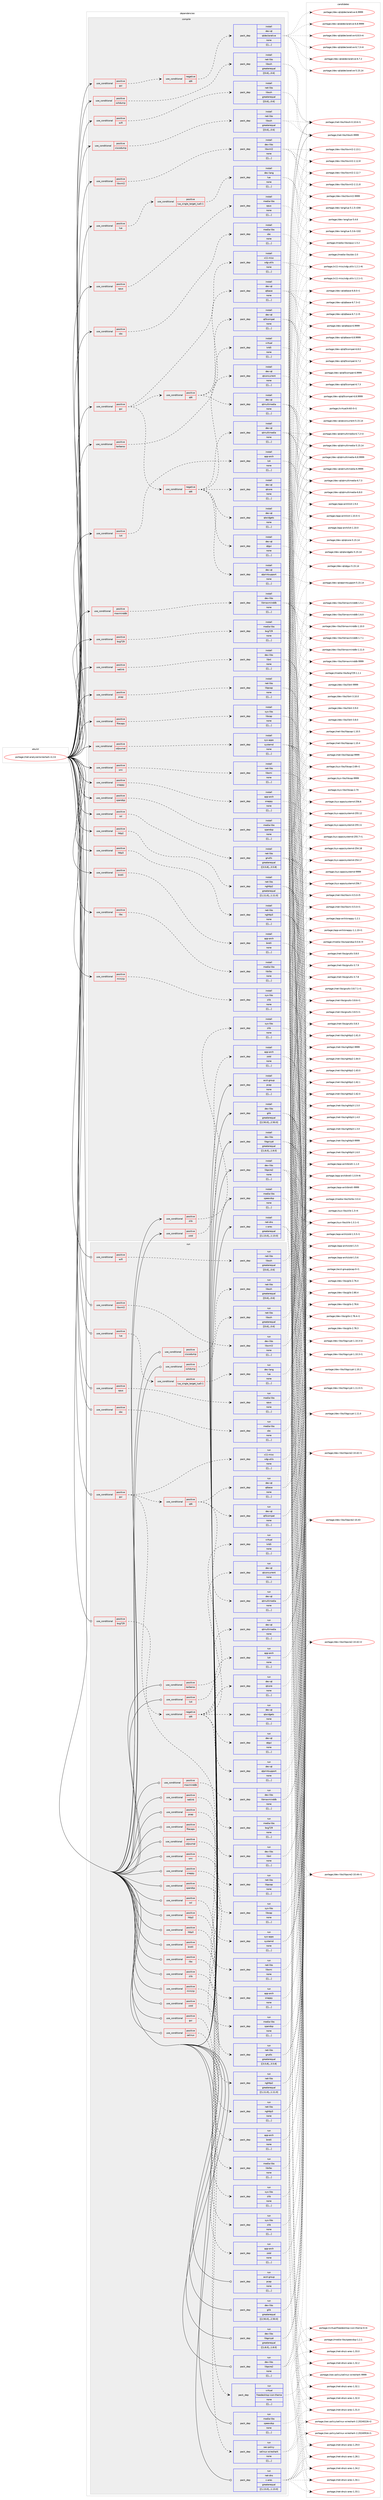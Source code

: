 digraph prolog {

# *************
# Graph options
# *************

newrank=true;
concentrate=true;
compound=true;
graph [rankdir=LR,fontname=Helvetica,fontsize=10,ranksep=1.5];#, ranksep=2.5, nodesep=0.2];
edge  [arrowhead=vee];
node  [fontname=Helvetica,fontsize=10];

# **********
# The ebuild
# **********

subgraph cluster_leftcol {
color=gray;
label=<<i>ebuild</i>>;
id [label="portage://net-analyzer/wireshark-4.2.6", color=red, width=4, href="../net-analyzer/wireshark-4.2.6.svg"];
}

# ****************
# The dependencies
# ****************

subgraph cluster_midcol {
color=gray;
label=<<i>dependencies</i>>;
subgraph cluster_compile {
fillcolor="#eeeeee";
style=filled;
label=<<i>compile</i>>;
subgraph cond94943 {
dependency366018 [label=<<TABLE BORDER="0" CELLBORDER="1" CELLSPACING="0" CELLPADDING="4"><TR><TD ROWSPAN="3" CELLPADDING="10">use_conditional</TD></TR><TR><TD>positive</TD></TR><TR><TD>bcg729</TD></TR></TABLE>>, shape=none, color=red];
subgraph pack268194 {
dependency366037 [label=<<TABLE BORDER="0" CELLBORDER="1" CELLSPACING="0" CELLPADDING="4" WIDTH="220"><TR><TD ROWSPAN="6" CELLPADDING="30">pack_dep</TD></TR><TR><TD WIDTH="110">install</TD></TR><TR><TD>media-libs</TD></TR><TR><TD>bcg729</TD></TR><TR><TD>none</TD></TR><TR><TD>[[],,,,]</TD></TR></TABLE>>, shape=none, color=blue];
}
dependency366018:e -> dependency366037:w [weight=20,style="dashed",arrowhead="vee"];
}
id:e -> dependency366018:w [weight=20,style="solid",arrowhead="vee"];
subgraph cond94951 {
dependency366083 [label=<<TABLE BORDER="0" CELLBORDER="1" CELLSPACING="0" CELLPADDING="4"><TR><TD ROWSPAN="3" CELLPADDING="10">use_conditional</TD></TR><TR><TD>positive</TD></TR><TR><TD>brotli</TD></TR></TABLE>>, shape=none, color=red];
subgraph pack268237 {
dependency366099 [label=<<TABLE BORDER="0" CELLBORDER="1" CELLSPACING="0" CELLPADDING="4" WIDTH="220"><TR><TD ROWSPAN="6" CELLPADDING="30">pack_dep</TD></TR><TR><TD WIDTH="110">install</TD></TR><TR><TD>app-arch</TD></TR><TR><TD>brotli</TD></TR><TR><TD>none</TD></TR><TR><TD>[[],,,,]</TD></TR></TABLE>>, shape=none, color=blue];
}
dependency366083:e -> dependency366099:w [weight=20,style="dashed",arrowhead="vee"];
}
id:e -> dependency366083:w [weight=20,style="solid",arrowhead="vee"];
subgraph cond94971 {
dependency366196 [label=<<TABLE BORDER="0" CELLBORDER="1" CELLSPACING="0" CELLPADDING="4"><TR><TD ROWSPAN="3" CELLPADDING="10">use_conditional</TD></TR><TR><TD>positive</TD></TR><TR><TD>ciscodump</TD></TR></TABLE>>, shape=none, color=red];
subgraph pack268332 {
dependency366252 [label=<<TABLE BORDER="0" CELLBORDER="1" CELLSPACING="0" CELLPADDING="4" WIDTH="220"><TR><TD ROWSPAN="6" CELLPADDING="30">pack_dep</TD></TR><TR><TD WIDTH="110">install</TD></TR><TR><TD>net-libs</TD></TR><TR><TD>libssh</TD></TR><TR><TD>greaterequal</TD></TR><TR><TD>[[0,6],,,0.6]</TD></TR></TABLE>>, shape=none, color=blue];
}
dependency366196:e -> dependency366252:w [weight=20,style="dashed",arrowhead="vee"];
}
id:e -> dependency366196:w [weight=20,style="solid",arrowhead="vee"];
subgraph cond95016 {
dependency366258 [label=<<TABLE BORDER="0" CELLBORDER="1" CELLSPACING="0" CELLPADDING="4"><TR><TD ROWSPAN="3" CELLPADDING="10">use_conditional</TD></TR><TR><TD>positive</TD></TR><TR><TD>filecaps</TD></TR></TABLE>>, shape=none, color=red];
subgraph pack268359 {
dependency366259 [label=<<TABLE BORDER="0" CELLBORDER="1" CELLSPACING="0" CELLPADDING="4" WIDTH="220"><TR><TD ROWSPAN="6" CELLPADDING="30">pack_dep</TD></TR><TR><TD WIDTH="110">install</TD></TR><TR><TD>sys-libs</TD></TR><TR><TD>libcap</TD></TR><TR><TD>none</TD></TR><TR><TD>[[],,,,]</TD></TR></TABLE>>, shape=none, color=blue];
}
dependency366258:e -> dependency366259:w [weight=20,style="dashed",arrowhead="vee"];
}
id:e -> dependency366258:w [weight=20,style="solid",arrowhead="vee"];
subgraph cond95017 {
dependency366278 [label=<<TABLE BORDER="0" CELLBORDER="1" CELLSPACING="0" CELLPADDING="4"><TR><TD ROWSPAN="3" CELLPADDING="10">use_conditional</TD></TR><TR><TD>positive</TD></TR><TR><TD>gui</TD></TR></TABLE>>, shape=none, color=red];
subgraph cond95026 {
dependency366280 [label=<<TABLE BORDER="0" CELLBORDER="1" CELLSPACING="0" CELLPADDING="4"><TR><TD ROWSPAN="3" CELLPADDING="10">use_conditional</TD></TR><TR><TD>negative</TD></TR><TR><TD>qt6</TD></TR></TABLE>>, shape=none, color=red];
subgraph pack268386 {
dependency366349 [label=<<TABLE BORDER="0" CELLBORDER="1" CELLSPACING="0" CELLPADDING="4" WIDTH="220"><TR><TD ROWSPAN="6" CELLPADDING="30">pack_dep</TD></TR><TR><TD WIDTH="110">install</TD></TR><TR><TD>dev-qt</TD></TR><TR><TD>qtdeclarative</TD></TR><TR><TD>none</TD></TR><TR><TD>[[],,,,]</TD></TR></TABLE>>, shape=none, color=blue];
}
dependency366280:e -> dependency366349:w [weight=20,style="dashed",arrowhead="vee"];
}
dependency366278:e -> dependency366280:w [weight=20,style="dashed",arrowhead="vee"];
}
id:e -> dependency366278:w [weight=20,style="solid",arrowhead="vee"];
subgraph cond95049 {
dependency366390 [label=<<TABLE BORDER="0" CELLBORDER="1" CELLSPACING="0" CELLPADDING="4"><TR><TD ROWSPAN="3" CELLPADDING="10">use_conditional</TD></TR><TR><TD>positive</TD></TR><TR><TD>gui</TD></TR></TABLE>>, shape=none, color=red];
subgraph pack268452 {
dependency366392 [label=<<TABLE BORDER="0" CELLBORDER="1" CELLSPACING="0" CELLPADDING="4" WIDTH="220"><TR><TD ROWSPAN="6" CELLPADDING="30">pack_dep</TD></TR><TR><TD WIDTH="110">install</TD></TR><TR><TD>x11-misc</TD></TR><TR><TD>xdg-utils</TD></TR><TR><TD>none</TD></TR><TR><TD>[[],,,,]</TD></TR></TABLE>>, shape=none, color=blue];
}
dependency366390:e -> dependency366392:w [weight=20,style="dashed",arrowhead="vee"];
subgraph cond95066 {
dependency366414 [label=<<TABLE BORDER="0" CELLBORDER="1" CELLSPACING="0" CELLPADDING="4"><TR><TD ROWSPAN="3" CELLPADDING="10">use_conditional</TD></TR><TR><TD>positive</TD></TR><TR><TD>qt6</TD></TR></TABLE>>, shape=none, color=red];
subgraph pack268467 {
dependency366428 [label=<<TABLE BORDER="0" CELLBORDER="1" CELLSPACING="0" CELLPADDING="4" WIDTH="220"><TR><TD ROWSPAN="6" CELLPADDING="30">pack_dep</TD></TR><TR><TD WIDTH="110">install</TD></TR><TR><TD>dev-qt</TD></TR><TR><TD>qtbase</TD></TR><TR><TD>none</TD></TR><TR><TD>[[],,,,]</TD></TR></TABLE>>, shape=none, color=blue];
}
dependency366414:e -> dependency366428:w [weight=20,style="dashed",arrowhead="vee"];
subgraph pack268489 {
dependency366463 [label=<<TABLE BORDER="0" CELLBORDER="1" CELLSPACING="0" CELLPADDING="4" WIDTH="220"><TR><TD ROWSPAN="6" CELLPADDING="30">pack_dep</TD></TR><TR><TD WIDTH="110">install</TD></TR><TR><TD>dev-qt</TD></TR><TR><TD>qt5compat</TD></TR><TR><TD>none</TD></TR><TR><TD>[[],,,,]</TD></TR></TABLE>>, shape=none, color=blue];
}
dependency366414:e -> dependency366463:w [weight=20,style="dashed",arrowhead="vee"];
subgraph pack268506 {
dependency366537 [label=<<TABLE BORDER="0" CELLBORDER="1" CELLSPACING="0" CELLPADDING="4" WIDTH="220"><TR><TD ROWSPAN="6" CELLPADDING="30">pack_dep</TD></TR><TR><TD WIDTH="110">install</TD></TR><TR><TD>dev-qt</TD></TR><TR><TD>qtmultimedia</TD></TR><TR><TD>none</TD></TR><TR><TD>[[],,,,]</TD></TR></TABLE>>, shape=none, color=blue];
}
dependency366414:e -> dependency366537:w [weight=20,style="dashed",arrowhead="vee"];
}
dependency366390:e -> dependency366414:w [weight=20,style="dashed",arrowhead="vee"];
subgraph cond95104 {
dependency366565 [label=<<TABLE BORDER="0" CELLBORDER="1" CELLSPACING="0" CELLPADDING="4"><TR><TD ROWSPAN="3" CELLPADDING="10">use_conditional</TD></TR><TR><TD>negative</TD></TR><TR><TD>qt6</TD></TR></TABLE>>, shape=none, color=red];
subgraph pack268593 {
dependency366620 [label=<<TABLE BORDER="0" CELLBORDER="1" CELLSPACING="0" CELLPADDING="4" WIDTH="220"><TR><TD ROWSPAN="6" CELLPADDING="30">pack_dep</TD></TR><TR><TD WIDTH="110">install</TD></TR><TR><TD>dev-qt</TD></TR><TR><TD>qtcore</TD></TR><TR><TD>none</TD></TR><TR><TD>[[],,,,]</TD></TR></TABLE>>, shape=none, color=blue];
}
dependency366565:e -> dependency366620:w [weight=20,style="dashed",arrowhead="vee"];
subgraph pack268618 {
dependency366638 [label=<<TABLE BORDER="0" CELLBORDER="1" CELLSPACING="0" CELLPADDING="4" WIDTH="220"><TR><TD ROWSPAN="6" CELLPADDING="30">pack_dep</TD></TR><TR><TD WIDTH="110">install</TD></TR><TR><TD>dev-qt</TD></TR><TR><TD>qtconcurrent</TD></TR><TR><TD>none</TD></TR><TR><TD>[[],,,,]</TD></TR></TABLE>>, shape=none, color=blue];
}
dependency366565:e -> dependency366638:w [weight=20,style="dashed",arrowhead="vee"];
subgraph pack268636 {
dependency366678 [label=<<TABLE BORDER="0" CELLBORDER="1" CELLSPACING="0" CELLPADDING="4" WIDTH="220"><TR><TD ROWSPAN="6" CELLPADDING="30">pack_dep</TD></TR><TR><TD WIDTH="110">install</TD></TR><TR><TD>dev-qt</TD></TR><TR><TD>qtgui</TD></TR><TR><TD>none</TD></TR><TR><TD>[[],,,,]</TD></TR></TABLE>>, shape=none, color=blue];
}
dependency366565:e -> dependency366678:w [weight=20,style="dashed",arrowhead="vee"];
subgraph pack268662 {
dependency366696 [label=<<TABLE BORDER="0" CELLBORDER="1" CELLSPACING="0" CELLPADDING="4" WIDTH="220"><TR><TD ROWSPAN="6" CELLPADDING="30">pack_dep</TD></TR><TR><TD WIDTH="110">install</TD></TR><TR><TD>dev-qt</TD></TR><TR><TD>qtmultimedia</TD></TR><TR><TD>none</TD></TR><TR><TD>[[],,,,]</TD></TR></TABLE>>, shape=none, color=blue];
}
dependency366565:e -> dependency366696:w [weight=20,style="dashed",arrowhead="vee"];
subgraph pack268693 {
dependency366792 [label=<<TABLE BORDER="0" CELLBORDER="1" CELLSPACING="0" CELLPADDING="4" WIDTH="220"><TR><TD ROWSPAN="6" CELLPADDING="30">pack_dep</TD></TR><TR><TD WIDTH="110">install</TD></TR><TR><TD>dev-qt</TD></TR><TR><TD>qtprintsupport</TD></TR><TR><TD>none</TD></TR><TR><TD>[[],,,,]</TD></TR></TABLE>>, shape=none, color=blue];
}
dependency366565:e -> dependency366792:w [weight=20,style="dashed",arrowhead="vee"];
subgraph pack268739 {
dependency366825 [label=<<TABLE BORDER="0" CELLBORDER="1" CELLSPACING="0" CELLPADDING="4" WIDTH="220"><TR><TD ROWSPAN="6" CELLPADDING="30">pack_dep</TD></TR><TR><TD WIDTH="110">install</TD></TR><TR><TD>dev-qt</TD></TR><TR><TD>qtwidgets</TD></TR><TR><TD>none</TD></TR><TR><TD>[[],,,,]</TD></TR></TABLE>>, shape=none, color=blue];
}
dependency366565:e -> dependency366825:w [weight=20,style="dashed",arrowhead="vee"];
}
dependency366390:e -> dependency366565:w [weight=20,style="dashed",arrowhead="vee"];
}
id:e -> dependency366390:w [weight=20,style="solid",arrowhead="vee"];
subgraph cond95192 {
dependency366830 [label=<<TABLE BORDER="0" CELLBORDER="1" CELLSPACING="0" CELLPADDING="4"><TR><TD ROWSPAN="3" CELLPADDING="10">use_conditional</TD></TR><TR><TD>positive</TD></TR><TR><TD>http2</TD></TR></TABLE>>, shape=none, color=red];
subgraph pack268752 {
dependency366847 [label=<<TABLE BORDER="0" CELLBORDER="1" CELLSPACING="0" CELLPADDING="4" WIDTH="220"><TR><TD ROWSPAN="6" CELLPADDING="30">pack_dep</TD></TR><TR><TD WIDTH="110">install</TD></TR><TR><TD>net-libs</TD></TR><TR><TD>nghttp2</TD></TR><TR><TD>greaterequal</TD></TR><TR><TD>[[1,11,0],,,1.11.0]</TD></TR></TABLE>>, shape=none, color=blue];
}
dependency366830:e -> dependency366847:w [weight=20,style="dashed",arrowhead="vee"];
}
id:e -> dependency366830:w [weight=20,style="solid",arrowhead="vee"];
subgraph cond95200 {
dependency366863 [label=<<TABLE BORDER="0" CELLBORDER="1" CELLSPACING="0" CELLPADDING="4"><TR><TD ROWSPAN="3" CELLPADDING="10">use_conditional</TD></TR><TR><TD>positive</TD></TR><TR><TD>http3</TD></TR></TABLE>>, shape=none, color=red];
subgraph pack268795 {
dependency366916 [label=<<TABLE BORDER="0" CELLBORDER="1" CELLSPACING="0" CELLPADDING="4" WIDTH="220"><TR><TD ROWSPAN="6" CELLPADDING="30">pack_dep</TD></TR><TR><TD WIDTH="110">install</TD></TR><TR><TD>net-libs</TD></TR><TR><TD>nghttp3</TD></TR><TR><TD>none</TD></TR><TR><TD>[[],,,,]</TD></TR></TABLE>>, shape=none, color=blue];
}
dependency366863:e -> dependency366916:w [weight=20,style="dashed",arrowhead="vee"];
}
id:e -> dependency366863:w [weight=20,style="solid",arrowhead="vee"];
subgraph cond95229 {
dependency366970 [label=<<TABLE BORDER="0" CELLBORDER="1" CELLSPACING="0" CELLPADDING="4"><TR><TD ROWSPAN="3" CELLPADDING="10">use_conditional</TD></TR><TR><TD>positive</TD></TR><TR><TD>ilbc</TD></TR></TABLE>>, shape=none, color=red];
subgraph pack268860 {
dependency367009 [label=<<TABLE BORDER="0" CELLBORDER="1" CELLSPACING="0" CELLPADDING="4" WIDTH="220"><TR><TD ROWSPAN="6" CELLPADDING="30">pack_dep</TD></TR><TR><TD WIDTH="110">install</TD></TR><TR><TD>media-libs</TD></TR><TR><TD>libilbc</TD></TR><TR><TD>none</TD></TR><TR><TD>[[],,,,]</TD></TR></TABLE>>, shape=none, color=blue];
}
dependency366970:e -> dependency367009:w [weight=20,style="dashed",arrowhead="vee"];
}
id:e -> dependency366970:w [weight=20,style="solid",arrowhead="vee"];
subgraph cond95261 {
dependency367028 [label=<<TABLE BORDER="0" CELLBORDER="1" CELLSPACING="0" CELLPADDING="4"><TR><TD ROWSPAN="3" CELLPADDING="10">use_conditional</TD></TR><TR><TD>positive</TD></TR><TR><TD>kerberos</TD></TR></TABLE>>, shape=none, color=red];
subgraph pack268898 {
dependency367091 [label=<<TABLE BORDER="0" CELLBORDER="1" CELLSPACING="0" CELLPADDING="4" WIDTH="220"><TR><TD ROWSPAN="6" CELLPADDING="30">pack_dep</TD></TR><TR><TD WIDTH="110">install</TD></TR><TR><TD>virtual</TD></TR><TR><TD>krb5</TD></TR><TR><TD>none</TD></TR><TR><TD>[[],,,,]</TD></TR></TABLE>>, shape=none, color=blue];
}
dependency367028:e -> dependency367091:w [weight=20,style="dashed",arrowhead="vee"];
}
id:e -> dependency367028:w [weight=20,style="solid",arrowhead="vee"];
subgraph cond95334 {
dependency367201 [label=<<TABLE BORDER="0" CELLBORDER="1" CELLSPACING="0" CELLPADDING="4"><TR><TD ROWSPAN="3" CELLPADDING="10">use_conditional</TD></TR><TR><TD>positive</TD></TR><TR><TD>libxml2</TD></TR></TABLE>>, shape=none, color=red];
subgraph pack269014 {
dependency367267 [label=<<TABLE BORDER="0" CELLBORDER="1" CELLSPACING="0" CELLPADDING="4" WIDTH="220"><TR><TD ROWSPAN="6" CELLPADDING="30">pack_dep</TD></TR><TR><TD WIDTH="110">install</TD></TR><TR><TD>dev-libs</TD></TR><TR><TD>libxml2</TD></TR><TR><TD>none</TD></TR><TR><TD>[[],,,,]</TD></TR></TABLE>>, shape=none, color=blue];
}
dependency367201:e -> dependency367267:w [weight=20,style="dashed",arrowhead="vee"];
}
id:e -> dependency367201:w [weight=20,style="solid",arrowhead="vee"];
subgraph cond95364 {
dependency367285 [label=<<TABLE BORDER="0" CELLBORDER="1" CELLSPACING="0" CELLPADDING="4"><TR><TD ROWSPAN="3" CELLPADDING="10">use_conditional</TD></TR><TR><TD>positive</TD></TR><TR><TD>lua</TD></TR></TABLE>>, shape=none, color=red];
subgraph cond95372 {
dependency367336 [label=<<TABLE BORDER="0" CELLBORDER="1" CELLSPACING="0" CELLPADDING="4"><TR><TD ROWSPAN="3" CELLPADDING="10">use_conditional</TD></TR><TR><TD>positive</TD></TR><TR><TD>lua_single_target_lua5-1</TD></TR></TABLE>>, shape=none, color=red];
subgraph pack269077 {
dependency367384 [label=<<TABLE BORDER="0" CELLBORDER="1" CELLSPACING="0" CELLPADDING="4" WIDTH="220"><TR><TD ROWSPAN="6" CELLPADDING="30">pack_dep</TD></TR><TR><TD WIDTH="110">install</TD></TR><TR><TD>dev-lang</TD></TR><TR><TD>lua</TD></TR><TR><TD>none</TD></TR><TR><TD>[[],,,,]</TD></TR></TABLE>>, shape=none, color=blue];
}
dependency367336:e -> dependency367384:w [weight=20,style="dashed",arrowhead="vee"];
}
dependency367285:e -> dependency367336:w [weight=20,style="dashed",arrowhead="vee"];
}
id:e -> dependency367285:w [weight=20,style="solid",arrowhead="vee"];
subgraph cond95406 {
dependency367389 [label=<<TABLE BORDER="0" CELLBORDER="1" CELLSPACING="0" CELLPADDING="4"><TR><TD ROWSPAN="3" CELLPADDING="10">use_conditional</TD></TR><TR><TD>positive</TD></TR><TR><TD>lz4</TD></TR></TABLE>>, shape=none, color=red];
subgraph pack269101 {
dependency367418 [label=<<TABLE BORDER="0" CELLBORDER="1" CELLSPACING="0" CELLPADDING="4" WIDTH="220"><TR><TD ROWSPAN="6" CELLPADDING="30">pack_dep</TD></TR><TR><TD WIDTH="110">install</TD></TR><TR><TD>app-arch</TD></TR><TR><TD>lz4</TD></TR><TR><TD>none</TD></TR><TR><TD>[[],,,,]</TD></TR></TABLE>>, shape=none, color=blue];
}
dependency367389:e -> dependency367418:w [weight=20,style="dashed",arrowhead="vee"];
}
id:e -> dependency367389:w [weight=20,style="solid",arrowhead="vee"];
subgraph cond95427 {
dependency367457 [label=<<TABLE BORDER="0" CELLBORDER="1" CELLSPACING="0" CELLPADDING="4"><TR><TD ROWSPAN="3" CELLPADDING="10">use_conditional</TD></TR><TR><TD>positive</TD></TR><TR><TD>maxminddb</TD></TR></TABLE>>, shape=none, color=red];
subgraph pack269138 {
dependency367459 [label=<<TABLE BORDER="0" CELLBORDER="1" CELLSPACING="0" CELLPADDING="4" WIDTH="220"><TR><TD ROWSPAN="6" CELLPADDING="30">pack_dep</TD></TR><TR><TD WIDTH="110">install</TD></TR><TR><TD>dev-libs</TD></TR><TR><TD>libmaxminddb</TD></TR><TR><TD>none</TD></TR><TR><TD>[[],,,,]</TD></TR></TABLE>>, shape=none, color=blue];
}
dependency367457:e -> dependency367459:w [weight=20,style="dashed",arrowhead="vee"];
}
id:e -> dependency367457:w [weight=20,style="solid",arrowhead="vee"];
subgraph cond95478 {
dependency367559 [label=<<TABLE BORDER="0" CELLBORDER="1" CELLSPACING="0" CELLPADDING="4"><TR><TD ROWSPAN="3" CELLPADDING="10">use_conditional</TD></TR><TR><TD>positive</TD></TR><TR><TD>minizip</TD></TR></TABLE>>, shape=none, color=red];
subgraph pack269209 {
dependency367629 [label=<<TABLE BORDER="0" CELLBORDER="1" CELLSPACING="0" CELLPADDING="4" WIDTH="220"><TR><TD ROWSPAN="6" CELLPADDING="30">pack_dep</TD></TR><TR><TD WIDTH="110">install</TD></TR><TR><TD>sys-libs</TD></TR><TR><TD>zlib</TD></TR><TR><TD>none</TD></TR><TR><TD>[[],,,,]</TD></TR></TABLE>>, shape=none, color=blue];
}
dependency367559:e -> dependency367629:w [weight=20,style="dashed",arrowhead="vee"];
}
id:e -> dependency367559:w [weight=20,style="solid",arrowhead="vee"];
subgraph cond95515 {
dependency367656 [label=<<TABLE BORDER="0" CELLBORDER="1" CELLSPACING="0" CELLPADDING="4"><TR><TD ROWSPAN="3" CELLPADDING="10">use_conditional</TD></TR><TR><TD>positive</TD></TR><TR><TD>netlink</TD></TR></TABLE>>, shape=none, color=red];
subgraph pack269254 {
dependency367737 [label=<<TABLE BORDER="0" CELLBORDER="1" CELLSPACING="0" CELLPADDING="4" WIDTH="220"><TR><TD ROWSPAN="6" CELLPADDING="30">pack_dep</TD></TR><TR><TD WIDTH="110">install</TD></TR><TR><TD>dev-libs</TD></TR><TR><TD>libnl</TD></TR><TR><TD>none</TD></TR><TR><TD>[[],,,,]</TD></TR></TABLE>>, shape=none, color=blue];
}
dependency367656:e -> dependency367737:w [weight=20,style="dashed",arrowhead="vee"];
}
id:e -> dependency367656:w [weight=20,style="solid",arrowhead="vee"];
subgraph cond95578 {
dependency367795 [label=<<TABLE BORDER="0" CELLBORDER="1" CELLSPACING="0" CELLPADDING="4"><TR><TD ROWSPAN="3" CELLPADDING="10">use_conditional</TD></TR><TR><TD>positive</TD></TR><TR><TD>opus</TD></TR></TABLE>>, shape=none, color=red];
subgraph pack269327 {
dependency367797 [label=<<TABLE BORDER="0" CELLBORDER="1" CELLSPACING="0" CELLPADDING="4" WIDTH="220"><TR><TD ROWSPAN="6" CELLPADDING="30">pack_dep</TD></TR><TR><TD WIDTH="110">install</TD></TR><TR><TD>media-libs</TD></TR><TR><TD>opus</TD></TR><TR><TD>none</TD></TR><TR><TD>[[],,,,]</TD></TR></TABLE>>, shape=none, color=blue];
}
dependency367795:e -> dependency367797:w [weight=20,style="dashed",arrowhead="vee"];
}
id:e -> dependency367795:w [weight=20,style="solid",arrowhead="vee"];
subgraph cond95589 {
dependency367889 [label=<<TABLE BORDER="0" CELLBORDER="1" CELLSPACING="0" CELLPADDING="4"><TR><TD ROWSPAN="3" CELLPADDING="10">use_conditional</TD></TR><TR><TD>positive</TD></TR><TR><TD>pcap</TD></TR></TABLE>>, shape=none, color=red];
subgraph pack269393 {
dependency367907 [label=<<TABLE BORDER="0" CELLBORDER="1" CELLSPACING="0" CELLPADDING="4" WIDTH="220"><TR><TD ROWSPAN="6" CELLPADDING="30">pack_dep</TD></TR><TR><TD WIDTH="110">install</TD></TR><TR><TD>net-libs</TD></TR><TR><TD>libpcap</TD></TR><TR><TD>none</TD></TR><TR><TD>[[],,,,]</TD></TR></TABLE>>, shape=none, color=blue];
}
dependency367889:e -> dependency367907:w [weight=20,style="dashed",arrowhead="vee"];
}
id:e -> dependency367889:w [weight=20,style="solid",arrowhead="vee"];
subgraph cond95642 {
dependency367961 [label=<<TABLE BORDER="0" CELLBORDER="1" CELLSPACING="0" CELLPADDING="4"><TR><TD ROWSPAN="3" CELLPADDING="10">use_conditional</TD></TR><TR><TD>positive</TD></TR><TR><TD>sbc</TD></TR></TABLE>>, shape=none, color=red];
subgraph pack269428 {
dependency368030 [label=<<TABLE BORDER="0" CELLBORDER="1" CELLSPACING="0" CELLPADDING="4" WIDTH="220"><TR><TD ROWSPAN="6" CELLPADDING="30">pack_dep</TD></TR><TR><TD WIDTH="110">install</TD></TR><TR><TD>media-libs</TD></TR><TR><TD>sbc</TD></TR><TR><TD>none</TD></TR><TR><TD>[[],,,,]</TD></TR></TABLE>>, shape=none, color=blue];
}
dependency367961:e -> dependency368030:w [weight=20,style="dashed",arrowhead="vee"];
}
id:e -> dependency367961:w [weight=20,style="solid",arrowhead="vee"];
subgraph cond95682 {
dependency368054 [label=<<TABLE BORDER="0" CELLBORDER="1" CELLSPACING="0" CELLPADDING="4"><TR><TD ROWSPAN="3" CELLPADDING="10">use_conditional</TD></TR><TR><TD>positive</TD></TR><TR><TD>sdjournal</TD></TR></TABLE>>, shape=none, color=red];
subgraph pack269478 {
dependency368055 [label=<<TABLE BORDER="0" CELLBORDER="1" CELLSPACING="0" CELLPADDING="4" WIDTH="220"><TR><TD ROWSPAN="6" CELLPADDING="30">pack_dep</TD></TR><TR><TD WIDTH="110">install</TD></TR><TR><TD>sys-apps</TD></TR><TR><TD>systemd</TD></TR><TR><TD>none</TD></TR><TR><TD>[[],,,,]</TD></TR></TABLE>>, shape=none, color=blue];
}
dependency368054:e -> dependency368055:w [weight=20,style="dashed",arrowhead="vee"];
}
id:e -> dependency368054:w [weight=20,style="solid",arrowhead="vee"];
subgraph cond95694 {
dependency368087 [label=<<TABLE BORDER="0" CELLBORDER="1" CELLSPACING="0" CELLPADDING="4"><TR><TD ROWSPAN="3" CELLPADDING="10">use_conditional</TD></TR><TR><TD>positive</TD></TR><TR><TD>smi</TD></TR></TABLE>>, shape=none, color=red];
subgraph pack269510 {
dependency368134 [label=<<TABLE BORDER="0" CELLBORDER="1" CELLSPACING="0" CELLPADDING="4" WIDTH="220"><TR><TD ROWSPAN="6" CELLPADDING="30">pack_dep</TD></TR><TR><TD WIDTH="110">install</TD></TR><TR><TD>net-libs</TD></TR><TR><TD>libsmi</TD></TR><TR><TD>none</TD></TR><TR><TD>[[],,,,]</TD></TR></TABLE>>, shape=none, color=blue];
}
dependency368087:e -> dependency368134:w [weight=20,style="dashed",arrowhead="vee"];
}
id:e -> dependency368087:w [weight=20,style="solid",arrowhead="vee"];
subgraph cond95727 {
dependency368156 [label=<<TABLE BORDER="0" CELLBORDER="1" CELLSPACING="0" CELLPADDING="4"><TR><TD ROWSPAN="3" CELLPADDING="10">use_conditional</TD></TR><TR><TD>positive</TD></TR><TR><TD>snappy</TD></TR></TABLE>>, shape=none, color=red];
subgraph pack269544 {
dependency368157 [label=<<TABLE BORDER="0" CELLBORDER="1" CELLSPACING="0" CELLPADDING="4" WIDTH="220"><TR><TD ROWSPAN="6" CELLPADDING="30">pack_dep</TD></TR><TR><TD WIDTH="110">install</TD></TR><TR><TD>app-arch</TD></TR><TR><TD>snappy</TD></TR><TR><TD>none</TD></TR><TR><TD>[[],,,,]</TD></TR></TABLE>>, shape=none, color=blue];
}
dependency368156:e -> dependency368157:w [weight=20,style="dashed",arrowhead="vee"];
}
id:e -> dependency368156:w [weight=20,style="solid",arrowhead="vee"];
subgraph cond95732 {
dependency368174 [label=<<TABLE BORDER="0" CELLBORDER="1" CELLSPACING="0" CELLPADDING="4"><TR><TD ROWSPAN="3" CELLPADDING="10">use_conditional</TD></TR><TR><TD>positive</TD></TR><TR><TD>spandsp</TD></TR></TABLE>>, shape=none, color=red];
subgraph pack269592 {
dependency368256 [label=<<TABLE BORDER="0" CELLBORDER="1" CELLSPACING="0" CELLPADDING="4" WIDTH="220"><TR><TD ROWSPAN="6" CELLPADDING="30">pack_dep</TD></TR><TR><TD WIDTH="110">install</TD></TR><TR><TD>media-libs</TD></TR><TR><TD>spandsp</TD></TR><TR><TD>none</TD></TR><TR><TD>[[],,,,]</TD></TR></TABLE>>, shape=none, color=blue];
}
dependency368174:e -> dependency368256:w [weight=20,style="dashed",arrowhead="vee"];
}
id:e -> dependency368174:w [weight=20,style="solid",arrowhead="vee"];
subgraph cond95791 {
dependency368293 [label=<<TABLE BORDER="0" CELLBORDER="1" CELLSPACING="0" CELLPADDING="4"><TR><TD ROWSPAN="3" CELLPADDING="10">use_conditional</TD></TR><TR><TD>positive</TD></TR><TR><TD>sshdump</TD></TR></TABLE>>, shape=none, color=red];
subgraph pack269635 {
dependency368331 [label=<<TABLE BORDER="0" CELLBORDER="1" CELLSPACING="0" CELLPADDING="4" WIDTH="220"><TR><TD ROWSPAN="6" CELLPADDING="30">pack_dep</TD></TR><TR><TD WIDTH="110">install</TD></TR><TR><TD>net-libs</TD></TR><TR><TD>libssh</TD></TR><TR><TD>greaterequal</TD></TR><TR><TD>[[0,6],,,0.6]</TD></TR></TABLE>>, shape=none, color=blue];
}
dependency368293:e -> dependency368331:w [weight=20,style="dashed",arrowhead="vee"];
}
id:e -> dependency368293:w [weight=20,style="solid",arrowhead="vee"];
subgraph cond95807 {
dependency368339 [label=<<TABLE BORDER="0" CELLBORDER="1" CELLSPACING="0" CELLPADDING="4"><TR><TD ROWSPAN="3" CELLPADDING="10">use_conditional</TD></TR><TR><TD>positive</TD></TR><TR><TD>ssl</TD></TR></TABLE>>, shape=none, color=red];
subgraph pack269663 {
dependency368361 [label=<<TABLE BORDER="0" CELLBORDER="1" CELLSPACING="0" CELLPADDING="4" WIDTH="220"><TR><TD ROWSPAN="6" CELLPADDING="30">pack_dep</TD></TR><TR><TD WIDTH="110">install</TD></TR><TR><TD>net-libs</TD></TR><TR><TD>gnutls</TD></TR><TR><TD>greaterequal</TD></TR><TR><TD>[[3,5,8],,,3.5.8]</TD></TR></TABLE>>, shape=none, color=blue];
}
dependency368339:e -> dependency368361:w [weight=20,style="dashed",arrowhead="vee"];
}
id:e -> dependency368339:w [weight=20,style="solid",arrowhead="vee"];
subgraph cond95819 {
dependency368383 [label=<<TABLE BORDER="0" CELLBORDER="1" CELLSPACING="0" CELLPADDING="4"><TR><TD ROWSPAN="3" CELLPADDING="10">use_conditional</TD></TR><TR><TD>positive</TD></TR><TR><TD>wifi</TD></TR></TABLE>>, shape=none, color=red];
subgraph pack269765 {
dependency368517 [label=<<TABLE BORDER="0" CELLBORDER="1" CELLSPACING="0" CELLPADDING="4" WIDTH="220"><TR><TD ROWSPAN="6" CELLPADDING="30">pack_dep</TD></TR><TR><TD WIDTH="110">install</TD></TR><TR><TD>net-libs</TD></TR><TR><TD>libssh</TD></TR><TR><TD>greaterequal</TD></TR><TR><TD>[[0,6],,,0.6]</TD></TR></TABLE>>, shape=none, color=blue];
}
dependency368383:e -> dependency368517:w [weight=20,style="dashed",arrowhead="vee"];
}
id:e -> dependency368383:w [weight=20,style="solid",arrowhead="vee"];
subgraph cond95888 {
dependency368596 [label=<<TABLE BORDER="0" CELLBORDER="1" CELLSPACING="0" CELLPADDING="4"><TR><TD ROWSPAN="3" CELLPADDING="10">use_conditional</TD></TR><TR><TD>positive</TD></TR><TR><TD>zlib</TD></TR></TABLE>>, shape=none, color=red];
subgraph pack269831 {
dependency368639 [label=<<TABLE BORDER="0" CELLBORDER="1" CELLSPACING="0" CELLPADDING="4" WIDTH="220"><TR><TD ROWSPAN="6" CELLPADDING="30">pack_dep</TD></TR><TR><TD WIDTH="110">install</TD></TR><TR><TD>sys-libs</TD></TR><TR><TD>zlib</TD></TR><TR><TD>none</TD></TR><TR><TD>[[],,,,]</TD></TR></TABLE>>, shape=none, color=blue];
}
dependency368596:e -> dependency368639:w [weight=20,style="dashed",arrowhead="vee"];
}
id:e -> dependency368596:w [weight=20,style="solid",arrowhead="vee"];
subgraph cond95921 {
dependency368660 [label=<<TABLE BORDER="0" CELLBORDER="1" CELLSPACING="0" CELLPADDING="4"><TR><TD ROWSPAN="3" CELLPADDING="10">use_conditional</TD></TR><TR><TD>positive</TD></TR><TR><TD>zstd</TD></TR></TABLE>>, shape=none, color=red];
subgraph pack269858 {
dependency368704 [label=<<TABLE BORDER="0" CELLBORDER="1" CELLSPACING="0" CELLPADDING="4" WIDTH="220"><TR><TD ROWSPAN="6" CELLPADDING="30">pack_dep</TD></TR><TR><TD WIDTH="110">install</TD></TR><TR><TD>app-arch</TD></TR><TR><TD>zstd</TD></TR><TR><TD>none</TD></TR><TR><TD>[[],,,,]</TD></TR></TABLE>>, shape=none, color=blue];
}
dependency368660:e -> dependency368704:w [weight=20,style="dashed",arrowhead="vee"];
}
id:e -> dependency368660:w [weight=20,style="solid",arrowhead="vee"];
subgraph pack269910 {
dependency368764 [label=<<TABLE BORDER="0" CELLBORDER="1" CELLSPACING="0" CELLPADDING="4" WIDTH="220"><TR><TD ROWSPAN="6" CELLPADDING="30">pack_dep</TD></TR><TR><TD WIDTH="110">install</TD></TR><TR><TD>acct-group</TD></TR><TR><TD>pcap</TD></TR><TR><TD>none</TD></TR><TR><TD>[[],,,,]</TD></TR></TABLE>>, shape=none, color=blue];
}
id:e -> dependency368764:w [weight=20,style="solid",arrowhead="vee"];
subgraph pack269927 {
dependency368771 [label=<<TABLE BORDER="0" CELLBORDER="1" CELLSPACING="0" CELLPADDING="4" WIDTH="220"><TR><TD ROWSPAN="6" CELLPADDING="30">pack_dep</TD></TR><TR><TD WIDTH="110">install</TD></TR><TR><TD>dev-libs</TD></TR><TR><TD>glib</TD></TR><TR><TD>greaterequal</TD></TR><TR><TD>[[2,50,0],,,2.50.0]</TD></TR></TABLE>>, shape=none, color=blue];
}
id:e -> dependency368771:w [weight=20,style="solid",arrowhead="vee"];
subgraph pack269932 {
dependency368816 [label=<<TABLE BORDER="0" CELLBORDER="1" CELLSPACING="0" CELLPADDING="4" WIDTH="220"><TR><TD ROWSPAN="6" CELLPADDING="30">pack_dep</TD></TR><TR><TD WIDTH="110">install</TD></TR><TR><TD>dev-libs</TD></TR><TR><TD>libgcrypt</TD></TR><TR><TD>greaterequal</TD></TR><TR><TD>[[1,8,0],,,1.8.0]</TD></TR></TABLE>>, shape=none, color=blue];
}
id:e -> dependency368816:w [weight=20,style="solid",arrowhead="vee"];
subgraph pack269971 {
dependency368865 [label=<<TABLE BORDER="0" CELLBORDER="1" CELLSPACING="0" CELLPADDING="4" WIDTH="220"><TR><TD ROWSPAN="6" CELLPADDING="30">pack_dep</TD></TR><TR><TD WIDTH="110">install</TD></TR><TR><TD>dev-libs</TD></TR><TR><TD>libpcre2</TD></TR><TR><TD>none</TD></TR><TR><TD>[[],,,,]</TD></TR></TABLE>>, shape=none, color=blue];
}
id:e -> dependency368865:w [weight=20,style="solid",arrowhead="vee"];
subgraph pack269989 {
dependency368932 [label=<<TABLE BORDER="0" CELLBORDER="1" CELLSPACING="0" CELLPADDING="4" WIDTH="220"><TR><TD ROWSPAN="6" CELLPADDING="30">pack_dep</TD></TR><TR><TD WIDTH="110">install</TD></TR><TR><TD>media-libs</TD></TR><TR><TD>speexdsp</TD></TR><TR><TD>none</TD></TR><TR><TD>[[],,,,]</TD></TR></TABLE>>, shape=none, color=blue];
}
id:e -> dependency368932:w [weight=20,style="solid",arrowhead="vee"];
subgraph pack270064 {
dependency369042 [label=<<TABLE BORDER="0" CELLBORDER="1" CELLSPACING="0" CELLPADDING="4" WIDTH="220"><TR><TD ROWSPAN="6" CELLPADDING="30">pack_dep</TD></TR><TR><TD WIDTH="110">install</TD></TR><TR><TD>net-dns</TD></TR><TR><TD>c-ares</TD></TR><TR><TD>greaterequal</TD></TR><TR><TD>[[1,13,0],,,1.13.0]</TD></TR></TABLE>>, shape=none, color=blue];
}
id:e -> dependency369042:w [weight=20,style="solid",arrowhead="vee"];
}
subgraph cluster_compileandrun {
fillcolor="#eeeeee";
style=filled;
label=<<i>compile and run</i>>;
}
subgraph cluster_run {
fillcolor="#eeeeee";
style=filled;
label=<<i>run</i>>;
subgraph cond96084 {
dependency369093 [label=<<TABLE BORDER="0" CELLBORDER="1" CELLSPACING="0" CELLPADDING="4"><TR><TD ROWSPAN="3" CELLPADDING="10">use_conditional</TD></TR><TR><TD>positive</TD></TR><TR><TD>bcg729</TD></TR></TABLE>>, shape=none, color=red];
subgraph pack270126 {
dependency369120 [label=<<TABLE BORDER="0" CELLBORDER="1" CELLSPACING="0" CELLPADDING="4" WIDTH="220"><TR><TD ROWSPAN="6" CELLPADDING="30">pack_dep</TD></TR><TR><TD WIDTH="110">run</TD></TR><TR><TD>media-libs</TD></TR><TR><TD>bcg729</TD></TR><TR><TD>none</TD></TR><TR><TD>[[],,,,]</TD></TR></TABLE>>, shape=none, color=blue];
}
dependency369093:e -> dependency369120:w [weight=20,style="dashed",arrowhead="vee"];
}
id:e -> dependency369093:w [weight=20,style="solid",arrowhead="odot"];
subgraph cond96113 {
dependency369148 [label=<<TABLE BORDER="0" CELLBORDER="1" CELLSPACING="0" CELLPADDING="4"><TR><TD ROWSPAN="3" CELLPADDING="10">use_conditional</TD></TR><TR><TD>positive</TD></TR><TR><TD>brotli</TD></TR></TABLE>>, shape=none, color=red];
subgraph pack270149 {
dependency369261 [label=<<TABLE BORDER="0" CELLBORDER="1" CELLSPACING="0" CELLPADDING="4" WIDTH="220"><TR><TD ROWSPAN="6" CELLPADDING="30">pack_dep</TD></TR><TR><TD WIDTH="110">run</TD></TR><TR><TD>app-arch</TD></TR><TR><TD>brotli</TD></TR><TR><TD>none</TD></TR><TR><TD>[[],,,,]</TD></TR></TABLE>>, shape=none, color=blue];
}
dependency369148:e -> dependency369261:w [weight=20,style="dashed",arrowhead="vee"];
}
id:e -> dependency369148:w [weight=20,style="solid",arrowhead="odot"];
subgraph cond96176 {
dependency369266 [label=<<TABLE BORDER="0" CELLBORDER="1" CELLSPACING="0" CELLPADDING="4"><TR><TD ROWSPAN="3" CELLPADDING="10">use_conditional</TD></TR><TR><TD>positive</TD></TR><TR><TD>ciscodump</TD></TR></TABLE>>, shape=none, color=red];
subgraph pack270227 {
dependency369317 [label=<<TABLE BORDER="0" CELLBORDER="1" CELLSPACING="0" CELLPADDING="4" WIDTH="220"><TR><TD ROWSPAN="6" CELLPADDING="30">pack_dep</TD></TR><TR><TD WIDTH="110">run</TD></TR><TR><TD>net-libs</TD></TR><TR><TD>libssh</TD></TR><TR><TD>greaterequal</TD></TR><TR><TD>[[0,6],,,0.6]</TD></TR></TABLE>>, shape=none, color=blue];
}
dependency369266:e -> dependency369317:w [weight=20,style="dashed",arrowhead="vee"];
}
id:e -> dependency369266:w [weight=20,style="solid",arrowhead="odot"];
subgraph cond96205 {
dependency369349 [label=<<TABLE BORDER="0" CELLBORDER="1" CELLSPACING="0" CELLPADDING="4"><TR><TD ROWSPAN="3" CELLPADDING="10">use_conditional</TD></TR><TR><TD>positive</TD></TR><TR><TD>filecaps</TD></TR></TABLE>>, shape=none, color=red];
subgraph pack270262 {
dependency369352 [label=<<TABLE BORDER="0" CELLBORDER="1" CELLSPACING="0" CELLPADDING="4" WIDTH="220"><TR><TD ROWSPAN="6" CELLPADDING="30">pack_dep</TD></TR><TR><TD WIDTH="110">run</TD></TR><TR><TD>sys-libs</TD></TR><TR><TD>libcap</TD></TR><TR><TD>none</TD></TR><TR><TD>[[],,,,]</TD></TR></TABLE>>, shape=none, color=blue];
}
dependency369349:e -> dependency369352:w [weight=20,style="dashed",arrowhead="vee"];
}
id:e -> dependency369349:w [weight=20,style="solid",arrowhead="odot"];
subgraph cond96233 {
dependency369405 [label=<<TABLE BORDER="0" CELLBORDER="1" CELLSPACING="0" CELLPADDING="4"><TR><TD ROWSPAN="3" CELLPADDING="10">use_conditional</TD></TR><TR><TD>positive</TD></TR><TR><TD>gui</TD></TR></TABLE>>, shape=none, color=red];
subgraph pack270298 {
dependency369482 [label=<<TABLE BORDER="0" CELLBORDER="1" CELLSPACING="0" CELLPADDING="4" WIDTH="220"><TR><TD ROWSPAN="6" CELLPADDING="30">pack_dep</TD></TR><TR><TD WIDTH="110">run</TD></TR><TR><TD>virtual</TD></TR><TR><TD>freedesktop-icon-theme</TD></TR><TR><TD>none</TD></TR><TR><TD>[[],,,,]</TD></TR></TABLE>>, shape=none, color=blue];
}
dependency369405:e -> dependency369482:w [weight=20,style="dashed",arrowhead="vee"];
}
id:e -> dependency369405:w [weight=20,style="solid",arrowhead="odot"];
subgraph cond96269 {
dependency369489 [label=<<TABLE BORDER="0" CELLBORDER="1" CELLSPACING="0" CELLPADDING="4"><TR><TD ROWSPAN="3" CELLPADDING="10">use_conditional</TD></TR><TR><TD>positive</TD></TR><TR><TD>gui</TD></TR></TABLE>>, shape=none, color=red];
subgraph pack270352 {
dependency369555 [label=<<TABLE BORDER="0" CELLBORDER="1" CELLSPACING="0" CELLPADDING="4" WIDTH="220"><TR><TD ROWSPAN="6" CELLPADDING="30">pack_dep</TD></TR><TR><TD WIDTH="110">run</TD></TR><TR><TD>x11-misc</TD></TR><TR><TD>xdg-utils</TD></TR><TR><TD>none</TD></TR><TR><TD>[[],,,,]</TD></TR></TABLE>>, shape=none, color=blue];
}
dependency369489:e -> dependency369555:w [weight=20,style="dashed",arrowhead="vee"];
subgraph cond96301 {
dependency369608 [label=<<TABLE BORDER="0" CELLBORDER="1" CELLSPACING="0" CELLPADDING="4"><TR><TD ROWSPAN="3" CELLPADDING="10">use_conditional</TD></TR><TR><TD>positive</TD></TR><TR><TD>qt6</TD></TR></TABLE>>, shape=none, color=red];
subgraph pack270432 {
dependency369652 [label=<<TABLE BORDER="0" CELLBORDER="1" CELLSPACING="0" CELLPADDING="4" WIDTH="220"><TR><TD ROWSPAN="6" CELLPADDING="30">pack_dep</TD></TR><TR><TD WIDTH="110">run</TD></TR><TR><TD>dev-qt</TD></TR><TR><TD>qtbase</TD></TR><TR><TD>none</TD></TR><TR><TD>[[],,,,]</TD></TR></TABLE>>, shape=none, color=blue];
}
dependency369608:e -> dependency369652:w [weight=20,style="dashed",arrowhead="vee"];
subgraph pack270452 {
dependency369701 [label=<<TABLE BORDER="0" CELLBORDER="1" CELLSPACING="0" CELLPADDING="4" WIDTH="220"><TR><TD ROWSPAN="6" CELLPADDING="30">pack_dep</TD></TR><TR><TD WIDTH="110">run</TD></TR><TR><TD>dev-qt</TD></TR><TR><TD>qt5compat</TD></TR><TR><TD>none</TD></TR><TR><TD>[[],,,,]</TD></TR></TABLE>>, shape=none, color=blue];
}
dependency369608:e -> dependency369701:w [weight=20,style="dashed",arrowhead="vee"];
subgraph pack270494 {
dependency369730 [label=<<TABLE BORDER="0" CELLBORDER="1" CELLSPACING="0" CELLPADDING="4" WIDTH="220"><TR><TD ROWSPAN="6" CELLPADDING="30">pack_dep</TD></TR><TR><TD WIDTH="110">run</TD></TR><TR><TD>dev-qt</TD></TR><TR><TD>qtmultimedia</TD></TR><TR><TD>none</TD></TR><TR><TD>[[],,,,]</TD></TR></TABLE>>, shape=none, color=blue];
}
dependency369608:e -> dependency369730:w [weight=20,style="dashed",arrowhead="vee"];
}
dependency369489:e -> dependency369608:w [weight=20,style="dashed",arrowhead="vee"];
subgraph cond96361 {
dependency369737 [label=<<TABLE BORDER="0" CELLBORDER="1" CELLSPACING="0" CELLPADDING="4"><TR><TD ROWSPAN="3" CELLPADDING="10">use_conditional</TD></TR><TR><TD>negative</TD></TR><TR><TD>qt6</TD></TR></TABLE>>, shape=none, color=red];
subgraph pack270539 {
dependency369971 [label=<<TABLE BORDER="0" CELLBORDER="1" CELLSPACING="0" CELLPADDING="4" WIDTH="220"><TR><TD ROWSPAN="6" CELLPADDING="30">pack_dep</TD></TR><TR><TD WIDTH="110">run</TD></TR><TR><TD>dev-qt</TD></TR><TR><TD>qtcore</TD></TR><TR><TD>none</TD></TR><TR><TD>[[],,,,]</TD></TR></TABLE>>, shape=none, color=blue];
}
dependency369737:e -> dependency369971:w [weight=20,style="dashed",arrowhead="vee"];
subgraph pack270649 {
dependency369994 [label=<<TABLE BORDER="0" CELLBORDER="1" CELLSPACING="0" CELLPADDING="4" WIDTH="220"><TR><TD ROWSPAN="6" CELLPADDING="30">pack_dep</TD></TR><TR><TD WIDTH="110">run</TD></TR><TR><TD>dev-qt</TD></TR><TR><TD>qtconcurrent</TD></TR><TR><TD>none</TD></TR><TR><TD>[[],,,,]</TD></TR></TABLE>>, shape=none, color=blue];
}
dependency369737:e -> dependency369994:w [weight=20,style="dashed",arrowhead="vee"];
subgraph pack270663 {
dependency370026 [label=<<TABLE BORDER="0" CELLBORDER="1" CELLSPACING="0" CELLPADDING="4" WIDTH="220"><TR><TD ROWSPAN="6" CELLPADDING="30">pack_dep</TD></TR><TR><TD WIDTH="110">run</TD></TR><TR><TD>dev-qt</TD></TR><TR><TD>qtgui</TD></TR><TR><TD>none</TD></TR><TR><TD>[[],,,,]</TD></TR></TABLE>>, shape=none, color=blue];
}
dependency369737:e -> dependency370026:w [weight=20,style="dashed",arrowhead="vee"];
subgraph pack270710 {
dependency370115 [label=<<TABLE BORDER="0" CELLBORDER="1" CELLSPACING="0" CELLPADDING="4" WIDTH="220"><TR><TD ROWSPAN="6" CELLPADDING="30">pack_dep</TD></TR><TR><TD WIDTH="110">run</TD></TR><TR><TD>dev-qt</TD></TR><TR><TD>qtmultimedia</TD></TR><TR><TD>none</TD></TR><TR><TD>[[],,,,]</TD></TR></TABLE>>, shape=none, color=blue];
}
dependency369737:e -> dependency370115:w [weight=20,style="dashed",arrowhead="vee"];
subgraph pack270750 {
dependency370189 [label=<<TABLE BORDER="0" CELLBORDER="1" CELLSPACING="0" CELLPADDING="4" WIDTH="220"><TR><TD ROWSPAN="6" CELLPADDING="30">pack_dep</TD></TR><TR><TD WIDTH="110">run</TD></TR><TR><TD>dev-qt</TD></TR><TR><TD>qtprintsupport</TD></TR><TR><TD>none</TD></TR><TR><TD>[[],,,,]</TD></TR></TABLE>>, shape=none, color=blue];
}
dependency369737:e -> dependency370189:w [weight=20,style="dashed",arrowhead="vee"];
subgraph pack270767 {
dependency370194 [label=<<TABLE BORDER="0" CELLBORDER="1" CELLSPACING="0" CELLPADDING="4" WIDTH="220"><TR><TD ROWSPAN="6" CELLPADDING="30">pack_dep</TD></TR><TR><TD WIDTH="110">run</TD></TR><TR><TD>dev-qt</TD></TR><TR><TD>qtwidgets</TD></TR><TR><TD>none</TD></TR><TR><TD>[[],,,,]</TD></TR></TABLE>>, shape=none, color=blue];
}
dependency369737:e -> dependency370194:w [weight=20,style="dashed",arrowhead="vee"];
}
dependency369489:e -> dependency369737:w [weight=20,style="dashed",arrowhead="vee"];
}
id:e -> dependency369489:w [weight=20,style="solid",arrowhead="odot"];
subgraph cond96554 {
dependency370310 [label=<<TABLE BORDER="0" CELLBORDER="1" CELLSPACING="0" CELLPADDING="4"><TR><TD ROWSPAN="3" CELLPADDING="10">use_conditional</TD></TR><TR><TD>positive</TD></TR><TR><TD>http2</TD></TR></TABLE>>, shape=none, color=red];
subgraph pack270856 {
dependency370376 [label=<<TABLE BORDER="0" CELLBORDER="1" CELLSPACING="0" CELLPADDING="4" WIDTH="220"><TR><TD ROWSPAN="6" CELLPADDING="30">pack_dep</TD></TR><TR><TD WIDTH="110">run</TD></TR><TR><TD>net-libs</TD></TR><TR><TD>nghttp2</TD></TR><TR><TD>greaterequal</TD></TR><TR><TD>[[1,11,0],,,1.11.0]</TD></TR></TABLE>>, shape=none, color=blue];
}
dependency370310:e -> dependency370376:w [weight=20,style="dashed",arrowhead="vee"];
}
id:e -> dependency370310:w [weight=20,style="solid",arrowhead="odot"];
subgraph cond96658 {
dependency370503 [label=<<TABLE BORDER="0" CELLBORDER="1" CELLSPACING="0" CELLPADDING="4"><TR><TD ROWSPAN="3" CELLPADDING="10">use_conditional</TD></TR><TR><TD>positive</TD></TR><TR><TD>http3</TD></TR></TABLE>>, shape=none, color=red];
subgraph pack270948 {
dependency370506 [label=<<TABLE BORDER="0" CELLBORDER="1" CELLSPACING="0" CELLPADDING="4" WIDTH="220"><TR><TD ROWSPAN="6" CELLPADDING="30">pack_dep</TD></TR><TR><TD WIDTH="110">run</TD></TR><TR><TD>net-libs</TD></TR><TR><TD>nghttp3</TD></TR><TR><TD>none</TD></TR><TR><TD>[[],,,,]</TD></TR></TABLE>>, shape=none, color=blue];
}
dependency370503:e -> dependency370506:w [weight=20,style="dashed",arrowhead="vee"];
}
id:e -> dependency370503:w [weight=20,style="solid",arrowhead="odot"];
subgraph cond96687 {
dependency370513 [label=<<TABLE BORDER="0" CELLBORDER="1" CELLSPACING="0" CELLPADDING="4"><TR><TD ROWSPAN="3" CELLPADDING="10">use_conditional</TD></TR><TR><TD>positive</TD></TR><TR><TD>ilbc</TD></TR></TABLE>>, shape=none, color=red];
subgraph pack270955 {
dependency370515 [label=<<TABLE BORDER="0" CELLBORDER="1" CELLSPACING="0" CELLPADDING="4" WIDTH="220"><TR><TD ROWSPAN="6" CELLPADDING="30">pack_dep</TD></TR><TR><TD WIDTH="110">run</TD></TR><TR><TD>media-libs</TD></TR><TR><TD>libilbc</TD></TR><TR><TD>none</TD></TR><TR><TD>[[],,,,]</TD></TR></TABLE>>, shape=none, color=blue];
}
dependency370513:e -> dependency370515:w [weight=20,style="dashed",arrowhead="vee"];
}
id:e -> dependency370513:w [weight=20,style="solid",arrowhead="odot"];
subgraph cond96699 {
dependency370567 [label=<<TABLE BORDER="0" CELLBORDER="1" CELLSPACING="0" CELLPADDING="4"><TR><TD ROWSPAN="3" CELLPADDING="10">use_conditional</TD></TR><TR><TD>positive</TD></TR><TR><TD>kerberos</TD></TR></TABLE>>, shape=none, color=red];
subgraph pack271042 {
dependency370741 [label=<<TABLE BORDER="0" CELLBORDER="1" CELLSPACING="0" CELLPADDING="4" WIDTH="220"><TR><TD ROWSPAN="6" CELLPADDING="30">pack_dep</TD></TR><TR><TD WIDTH="110">run</TD></TR><TR><TD>virtual</TD></TR><TR><TD>krb5</TD></TR><TR><TD>none</TD></TR><TR><TD>[[],,,,]</TD></TR></TABLE>>, shape=none, color=blue];
}
dependency370567:e -> dependency370741:w [weight=20,style="dashed",arrowhead="vee"];
}
id:e -> dependency370567:w [weight=20,style="solid",arrowhead="odot"];
subgraph cond96791 {
dependency370749 [label=<<TABLE BORDER="0" CELLBORDER="1" CELLSPACING="0" CELLPADDING="4"><TR><TD ROWSPAN="3" CELLPADDING="10">use_conditional</TD></TR><TR><TD>positive</TD></TR><TR><TD>libxml2</TD></TR></TABLE>>, shape=none, color=red];
subgraph pack271087 {
dependency370753 [label=<<TABLE BORDER="0" CELLBORDER="1" CELLSPACING="0" CELLPADDING="4" WIDTH="220"><TR><TD ROWSPAN="6" CELLPADDING="30">pack_dep</TD></TR><TR><TD WIDTH="110">run</TD></TR><TR><TD>dev-libs</TD></TR><TR><TD>libxml2</TD></TR><TR><TD>none</TD></TR><TR><TD>[[],,,,]</TD></TR></TABLE>>, shape=none, color=blue];
}
dependency370749:e -> dependency370753:w [weight=20,style="dashed",arrowhead="vee"];
}
id:e -> dependency370749:w [weight=20,style="solid",arrowhead="odot"];
subgraph cond96794 {
dependency370785 [label=<<TABLE BORDER="0" CELLBORDER="1" CELLSPACING="0" CELLPADDING="4"><TR><TD ROWSPAN="3" CELLPADDING="10">use_conditional</TD></TR><TR><TD>positive</TD></TR><TR><TD>lua</TD></TR></TABLE>>, shape=none, color=red];
subgraph cond96811 {
dependency370916 [label=<<TABLE BORDER="0" CELLBORDER="1" CELLSPACING="0" CELLPADDING="4"><TR><TD ROWSPAN="3" CELLPADDING="10">use_conditional</TD></TR><TR><TD>positive</TD></TR><TR><TD>lua_single_target_lua5-1</TD></TR></TABLE>>, shape=none, color=red];
subgraph pack271182 {
dependency370919 [label=<<TABLE BORDER="0" CELLBORDER="1" CELLSPACING="0" CELLPADDING="4" WIDTH="220"><TR><TD ROWSPAN="6" CELLPADDING="30">pack_dep</TD></TR><TR><TD WIDTH="110">run</TD></TR><TR><TD>dev-lang</TD></TR><TR><TD>lua</TD></TR><TR><TD>none</TD></TR><TR><TD>[[],,,,]</TD></TR></TABLE>>, shape=none, color=blue];
}
dependency370916:e -> dependency370919:w [weight=20,style="dashed",arrowhead="vee"];
}
dependency370785:e -> dependency370916:w [weight=20,style="dashed",arrowhead="vee"];
}
id:e -> dependency370785:w [weight=20,style="solid",arrowhead="odot"];
subgraph cond96866 {
dependency370986 [label=<<TABLE BORDER="0" CELLBORDER="1" CELLSPACING="0" CELLPADDING="4"><TR><TD ROWSPAN="3" CELLPADDING="10">use_conditional</TD></TR><TR><TD>positive</TD></TR><TR><TD>lz4</TD></TR></TABLE>>, shape=none, color=red];
subgraph pack271236 {
dependency371001 [label=<<TABLE BORDER="0" CELLBORDER="1" CELLSPACING="0" CELLPADDING="4" WIDTH="220"><TR><TD ROWSPAN="6" CELLPADDING="30">pack_dep</TD></TR><TR><TD WIDTH="110">run</TD></TR><TR><TD>app-arch</TD></TR><TR><TD>lz4</TD></TR><TR><TD>none</TD></TR><TR><TD>[[],,,,]</TD></TR></TABLE>>, shape=none, color=blue];
}
dependency370986:e -> dependency371001:w [weight=20,style="dashed",arrowhead="vee"];
}
id:e -> dependency370986:w [weight=20,style="solid",arrowhead="odot"];
subgraph cond96887 {
dependency371028 [label=<<TABLE BORDER="0" CELLBORDER="1" CELLSPACING="0" CELLPADDING="4"><TR><TD ROWSPAN="3" CELLPADDING="10">use_conditional</TD></TR><TR><TD>positive</TD></TR><TR><TD>maxminddb</TD></TR></TABLE>>, shape=none, color=red];
subgraph pack271253 {
dependency371052 [label=<<TABLE BORDER="0" CELLBORDER="1" CELLSPACING="0" CELLPADDING="4" WIDTH="220"><TR><TD ROWSPAN="6" CELLPADDING="30">pack_dep</TD></TR><TR><TD WIDTH="110">run</TD></TR><TR><TD>dev-libs</TD></TR><TR><TD>libmaxminddb</TD></TR><TR><TD>none</TD></TR><TR><TD>[[],,,,]</TD></TR></TABLE>>, shape=none, color=blue];
}
dependency371028:e -> dependency371052:w [weight=20,style="dashed",arrowhead="vee"];
}
id:e -> dependency371028:w [weight=20,style="solid",arrowhead="odot"];
subgraph cond96912 {
dependency371093 [label=<<TABLE BORDER="0" CELLBORDER="1" CELLSPACING="0" CELLPADDING="4"><TR><TD ROWSPAN="3" CELLPADDING="10">use_conditional</TD></TR><TR><TD>positive</TD></TR><TR><TD>minizip</TD></TR></TABLE>>, shape=none, color=red];
subgraph pack271306 {
dependency371113 [label=<<TABLE BORDER="0" CELLBORDER="1" CELLSPACING="0" CELLPADDING="4" WIDTH="220"><TR><TD ROWSPAN="6" CELLPADDING="30">pack_dep</TD></TR><TR><TD WIDTH="110">run</TD></TR><TR><TD>sys-libs</TD></TR><TR><TD>zlib</TD></TR><TR><TD>none</TD></TR><TR><TD>[[],,,,]</TD></TR></TABLE>>, shape=none, color=blue];
}
dependency371093:e -> dependency371113:w [weight=20,style="dashed",arrowhead="vee"];
}
id:e -> dependency371093:w [weight=20,style="solid",arrowhead="odot"];
subgraph cond96926 {
dependency371119 [label=<<TABLE BORDER="0" CELLBORDER="1" CELLSPACING="0" CELLPADDING="4"><TR><TD ROWSPAN="3" CELLPADDING="10">use_conditional</TD></TR><TR><TD>positive</TD></TR><TR><TD>netlink</TD></TR></TABLE>>, shape=none, color=red];
subgraph pack271325 {
dependency371140 [label=<<TABLE BORDER="0" CELLBORDER="1" CELLSPACING="0" CELLPADDING="4" WIDTH="220"><TR><TD ROWSPAN="6" CELLPADDING="30">pack_dep</TD></TR><TR><TD WIDTH="110">run</TD></TR><TR><TD>dev-libs</TD></TR><TR><TD>libnl</TD></TR><TR><TD>none</TD></TR><TR><TD>[[],,,,]</TD></TR></TABLE>>, shape=none, color=blue];
}
dependency371119:e -> dependency371140:w [weight=20,style="dashed",arrowhead="vee"];
}
id:e -> dependency371119:w [weight=20,style="solid",arrowhead="odot"];
subgraph cond96936 {
dependency371145 [label=<<TABLE BORDER="0" CELLBORDER="1" CELLSPACING="0" CELLPADDING="4"><TR><TD ROWSPAN="3" CELLPADDING="10">use_conditional</TD></TR><TR><TD>positive</TD></TR><TR><TD>opus</TD></TR></TABLE>>, shape=none, color=red];
subgraph pack271389 {
dependency371255 [label=<<TABLE BORDER="0" CELLBORDER="1" CELLSPACING="0" CELLPADDING="4" WIDTH="220"><TR><TD ROWSPAN="6" CELLPADDING="30">pack_dep</TD></TR><TR><TD WIDTH="110">run</TD></TR><TR><TD>media-libs</TD></TR><TR><TD>opus</TD></TR><TR><TD>none</TD></TR><TR><TD>[[],,,,]</TD></TR></TABLE>>, shape=none, color=blue];
}
dependency371145:e -> dependency371255:w [weight=20,style="dashed",arrowhead="vee"];
}
id:e -> dependency371145:w [weight=20,style="solid",arrowhead="odot"];
subgraph cond96974 {
dependency371263 [label=<<TABLE BORDER="0" CELLBORDER="1" CELLSPACING="0" CELLPADDING="4"><TR><TD ROWSPAN="3" CELLPADDING="10">use_conditional</TD></TR><TR><TD>positive</TD></TR><TR><TD>pcap</TD></TR></TABLE>>, shape=none, color=red];
subgraph pack271410 {
dependency371266 [label=<<TABLE BORDER="0" CELLBORDER="1" CELLSPACING="0" CELLPADDING="4" WIDTH="220"><TR><TD ROWSPAN="6" CELLPADDING="30">pack_dep</TD></TR><TR><TD WIDTH="110">run</TD></TR><TR><TD>net-libs</TD></TR><TR><TD>libpcap</TD></TR><TR><TD>none</TD></TR><TR><TD>[[],,,,]</TD></TR></TABLE>>, shape=none, color=blue];
}
dependency371263:e -> dependency371266:w [weight=20,style="dashed",arrowhead="vee"];
}
id:e -> dependency371263:w [weight=20,style="solid",arrowhead="odot"];
subgraph cond96985 {
dependency371307 [label=<<TABLE BORDER="0" CELLBORDER="1" CELLSPACING="0" CELLPADDING="4"><TR><TD ROWSPAN="3" CELLPADDING="10">use_conditional</TD></TR><TR><TD>positive</TD></TR><TR><TD>sbc</TD></TR></TABLE>>, shape=none, color=red];
subgraph pack271437 {
dependency371331 [label=<<TABLE BORDER="0" CELLBORDER="1" CELLSPACING="0" CELLPADDING="4" WIDTH="220"><TR><TD ROWSPAN="6" CELLPADDING="30">pack_dep</TD></TR><TR><TD WIDTH="110">run</TD></TR><TR><TD>media-libs</TD></TR><TR><TD>sbc</TD></TR><TR><TD>none</TD></TR><TR><TD>[[],,,,]</TD></TR></TABLE>>, shape=none, color=blue];
}
dependency371307:e -> dependency371331:w [weight=20,style="dashed",arrowhead="vee"];
}
id:e -> dependency371307:w [weight=20,style="solid",arrowhead="odot"];
subgraph cond97003 {
dependency371358 [label=<<TABLE BORDER="0" CELLBORDER="1" CELLSPACING="0" CELLPADDING="4"><TR><TD ROWSPAN="3" CELLPADDING="10">use_conditional</TD></TR><TR><TD>positive</TD></TR><TR><TD>sdjournal</TD></TR></TABLE>>, shape=none, color=red];
subgraph pack271472 {
dependency371360 [label=<<TABLE BORDER="0" CELLBORDER="1" CELLSPACING="0" CELLPADDING="4" WIDTH="220"><TR><TD ROWSPAN="6" CELLPADDING="30">pack_dep</TD></TR><TR><TD WIDTH="110">run</TD></TR><TR><TD>sys-apps</TD></TR><TR><TD>systemd</TD></TR><TR><TD>none</TD></TR><TR><TD>[[],,,,]</TD></TR></TABLE>>, shape=none, color=blue];
}
dependency371358:e -> dependency371360:w [weight=20,style="dashed",arrowhead="vee"];
}
id:e -> dependency371358:w [weight=20,style="solid",arrowhead="odot"];
subgraph cond97008 {
dependency371402 [label=<<TABLE BORDER="0" CELLBORDER="1" CELLSPACING="0" CELLPADDING="4"><TR><TD ROWSPAN="3" CELLPADDING="10">use_conditional</TD></TR><TR><TD>positive</TD></TR><TR><TD>selinux</TD></TR></TABLE>>, shape=none, color=red];
subgraph pack271540 {
dependency371497 [label=<<TABLE BORDER="0" CELLBORDER="1" CELLSPACING="0" CELLPADDING="4" WIDTH="220"><TR><TD ROWSPAN="6" CELLPADDING="30">pack_dep</TD></TR><TR><TD WIDTH="110">run</TD></TR><TR><TD>sec-policy</TD></TR><TR><TD>selinux-wireshark</TD></TR><TR><TD>none</TD></TR><TR><TD>[[],,,,]</TD></TR></TABLE>>, shape=none, color=blue];
}
dependency371402:e -> dependency371497:w [weight=20,style="dashed",arrowhead="vee"];
}
id:e -> dependency371402:w [weight=20,style="solid",arrowhead="odot"];
subgraph cond97043 {
dependency371502 [label=<<TABLE BORDER="0" CELLBORDER="1" CELLSPACING="0" CELLPADDING="4"><TR><TD ROWSPAN="3" CELLPADDING="10">use_conditional</TD></TR><TR><TD>positive</TD></TR><TR><TD>smi</TD></TR></TABLE>>, shape=none, color=red];
subgraph pack271578 {
dependency371504 [label=<<TABLE BORDER="0" CELLBORDER="1" CELLSPACING="0" CELLPADDING="4" WIDTH="220"><TR><TD ROWSPAN="6" CELLPADDING="30">pack_dep</TD></TR><TR><TD WIDTH="110">run</TD></TR><TR><TD>net-libs</TD></TR><TR><TD>libsmi</TD></TR><TR><TD>none</TD></TR><TR><TD>[[],,,,]</TD></TR></TABLE>>, shape=none, color=blue];
}
dependency371502:e -> dependency371504:w [weight=20,style="dashed",arrowhead="vee"];
}
id:e -> dependency371502:w [weight=20,style="solid",arrowhead="odot"];
subgraph cond97049 {
dependency371537 [label=<<TABLE BORDER="0" CELLBORDER="1" CELLSPACING="0" CELLPADDING="4"><TR><TD ROWSPAN="3" CELLPADDING="10">use_conditional</TD></TR><TR><TD>positive</TD></TR><TR><TD>snappy</TD></TR></TABLE>>, shape=none, color=red];
subgraph pack271603 {
dependency371540 [label=<<TABLE BORDER="0" CELLBORDER="1" CELLSPACING="0" CELLPADDING="4" WIDTH="220"><TR><TD ROWSPAN="6" CELLPADDING="30">pack_dep</TD></TR><TR><TD WIDTH="110">run</TD></TR><TR><TD>app-arch</TD></TR><TR><TD>snappy</TD></TR><TR><TD>none</TD></TR><TR><TD>[[],,,,]</TD></TR></TABLE>>, shape=none, color=blue];
}
dependency371537:e -> dependency371540:w [weight=20,style="dashed",arrowhead="vee"];
}
id:e -> dependency371537:w [weight=20,style="solid",arrowhead="odot"];
subgraph cond97058 {
dependency371584 [label=<<TABLE BORDER="0" CELLBORDER="1" CELLSPACING="0" CELLPADDING="4"><TR><TD ROWSPAN="3" CELLPADDING="10">use_conditional</TD></TR><TR><TD>positive</TD></TR><TR><TD>spandsp</TD></TR></TABLE>>, shape=none, color=red];
subgraph pack271635 {
dependency371599 [label=<<TABLE BORDER="0" CELLBORDER="1" CELLSPACING="0" CELLPADDING="4" WIDTH="220"><TR><TD ROWSPAN="6" CELLPADDING="30">pack_dep</TD></TR><TR><TD WIDTH="110">run</TD></TR><TR><TD>media-libs</TD></TR><TR><TD>spandsp</TD></TR><TR><TD>none</TD></TR><TR><TD>[[],,,,]</TD></TR></TABLE>>, shape=none, color=blue];
}
dependency371584:e -> dependency371599:w [weight=20,style="dashed",arrowhead="vee"];
}
id:e -> dependency371584:w [weight=20,style="solid",arrowhead="odot"];
subgraph cond97074 {
dependency371633 [label=<<TABLE BORDER="0" CELLBORDER="1" CELLSPACING="0" CELLPADDING="4"><TR><TD ROWSPAN="3" CELLPADDING="10">use_conditional</TD></TR><TR><TD>positive</TD></TR><TR><TD>sshdump</TD></TR></TABLE>>, shape=none, color=red];
subgraph pack271680 {
dependency371649 [label=<<TABLE BORDER="0" CELLBORDER="1" CELLSPACING="0" CELLPADDING="4" WIDTH="220"><TR><TD ROWSPAN="6" CELLPADDING="30">pack_dep</TD></TR><TR><TD WIDTH="110">run</TD></TR><TR><TD>net-libs</TD></TR><TR><TD>libssh</TD></TR><TR><TD>greaterequal</TD></TR><TR><TD>[[0,6],,,0.6]</TD></TR></TABLE>>, shape=none, color=blue];
}
dependency371633:e -> dependency371649:w [weight=20,style="dashed",arrowhead="vee"];
}
id:e -> dependency371633:w [weight=20,style="solid",arrowhead="odot"];
subgraph cond97088 {
dependency371682 [label=<<TABLE BORDER="0" CELLBORDER="1" CELLSPACING="0" CELLPADDING="4"><TR><TD ROWSPAN="3" CELLPADDING="10">use_conditional</TD></TR><TR><TD>positive</TD></TR><TR><TD>ssl</TD></TR></TABLE>>, shape=none, color=red];
subgraph pack271712 {
dependency371713 [label=<<TABLE BORDER="0" CELLBORDER="1" CELLSPACING="0" CELLPADDING="4" WIDTH="220"><TR><TD ROWSPAN="6" CELLPADDING="30">pack_dep</TD></TR><TR><TD WIDTH="110">run</TD></TR><TR><TD>net-libs</TD></TR><TR><TD>gnutls</TD></TR><TR><TD>greaterequal</TD></TR><TR><TD>[[3,5,8],,,3.5.8]</TD></TR></TABLE>>, shape=none, color=blue];
}
dependency371682:e -> dependency371713:w [weight=20,style="dashed",arrowhead="vee"];
}
id:e -> dependency371682:w [weight=20,style="solid",arrowhead="odot"];
subgraph cond97107 {
dependency371756 [label=<<TABLE BORDER="0" CELLBORDER="1" CELLSPACING="0" CELLPADDING="4"><TR><TD ROWSPAN="3" CELLPADDING="10">use_conditional</TD></TR><TR><TD>positive</TD></TR><TR><TD>wifi</TD></TR></TABLE>>, shape=none, color=red];
subgraph pack271742 {
dependency371775 [label=<<TABLE BORDER="0" CELLBORDER="1" CELLSPACING="0" CELLPADDING="4" WIDTH="220"><TR><TD ROWSPAN="6" CELLPADDING="30">pack_dep</TD></TR><TR><TD WIDTH="110">run</TD></TR><TR><TD>net-libs</TD></TR><TR><TD>libssh</TD></TR><TR><TD>greaterequal</TD></TR><TR><TD>[[0,6],,,0.6]</TD></TR></TABLE>>, shape=none, color=blue];
}
dependency371756:e -> dependency371775:w [weight=20,style="dashed",arrowhead="vee"];
}
id:e -> dependency371756:w [weight=20,style="solid",arrowhead="odot"];
subgraph cond97139 {
dependency371808 [label=<<TABLE BORDER="0" CELLBORDER="1" CELLSPACING="0" CELLPADDING="4"><TR><TD ROWSPAN="3" CELLPADDING="10">use_conditional</TD></TR><TR><TD>positive</TD></TR><TR><TD>zlib</TD></TR></TABLE>>, shape=none, color=red];
subgraph pack271772 {
dependency371830 [label=<<TABLE BORDER="0" CELLBORDER="1" CELLSPACING="0" CELLPADDING="4" WIDTH="220"><TR><TD ROWSPAN="6" CELLPADDING="30">pack_dep</TD></TR><TR><TD WIDTH="110">run</TD></TR><TR><TD>sys-libs</TD></TR><TR><TD>zlib</TD></TR><TR><TD>none</TD></TR><TR><TD>[[],,,,]</TD></TR></TABLE>>, shape=none, color=blue];
}
dependency371808:e -> dependency371830:w [weight=20,style="dashed",arrowhead="vee"];
}
id:e -> dependency371808:w [weight=20,style="solid",arrowhead="odot"];
subgraph cond97166 {
dependency371863 [label=<<TABLE BORDER="0" CELLBORDER="1" CELLSPACING="0" CELLPADDING="4"><TR><TD ROWSPAN="3" CELLPADDING="10">use_conditional</TD></TR><TR><TD>positive</TD></TR><TR><TD>zstd</TD></TR></TABLE>>, shape=none, color=red];
subgraph pack271815 {
dependency371883 [label=<<TABLE BORDER="0" CELLBORDER="1" CELLSPACING="0" CELLPADDING="4" WIDTH="220"><TR><TD ROWSPAN="6" CELLPADDING="30">pack_dep</TD></TR><TR><TD WIDTH="110">run</TD></TR><TR><TD>app-arch</TD></TR><TR><TD>zstd</TD></TR><TR><TD>none</TD></TR><TR><TD>[[],,,,]</TD></TR></TABLE>>, shape=none, color=blue];
}
dependency371863:e -> dependency371883:w [weight=20,style="dashed",arrowhead="vee"];
}
id:e -> dependency371863:w [weight=20,style="solid",arrowhead="odot"];
subgraph pack271838 {
dependency371909 [label=<<TABLE BORDER="0" CELLBORDER="1" CELLSPACING="0" CELLPADDING="4" WIDTH="220"><TR><TD ROWSPAN="6" CELLPADDING="30">pack_dep</TD></TR><TR><TD WIDTH="110">run</TD></TR><TR><TD>acct-group</TD></TR><TR><TD>pcap</TD></TR><TR><TD>none</TD></TR><TR><TD>[[],,,,]</TD></TR></TABLE>>, shape=none, color=blue];
}
id:e -> dependency371909:w [weight=20,style="solid",arrowhead="odot"];
subgraph pack271840 {
dependency371921 [label=<<TABLE BORDER="0" CELLBORDER="1" CELLSPACING="0" CELLPADDING="4" WIDTH="220"><TR><TD ROWSPAN="6" CELLPADDING="30">pack_dep</TD></TR><TR><TD WIDTH="110">run</TD></TR><TR><TD>dev-libs</TD></TR><TR><TD>glib</TD></TR><TR><TD>greaterequal</TD></TR><TR><TD>[[2,50,0],,,2.50.0]</TD></TR></TABLE>>, shape=none, color=blue];
}
id:e -> dependency371921:w [weight=20,style="solid",arrowhead="odot"];
subgraph pack271850 {
dependency371946 [label=<<TABLE BORDER="0" CELLBORDER="1" CELLSPACING="0" CELLPADDING="4" WIDTH="220"><TR><TD ROWSPAN="6" CELLPADDING="30">pack_dep</TD></TR><TR><TD WIDTH="110">run</TD></TR><TR><TD>dev-libs</TD></TR><TR><TD>libgcrypt</TD></TR><TR><TD>greaterequal</TD></TR><TR><TD>[[1,8,0],,,1.8.0]</TD></TR></TABLE>>, shape=none, color=blue];
}
id:e -> dependency371946:w [weight=20,style="solid",arrowhead="odot"];
subgraph pack271868 {
dependency371956 [label=<<TABLE BORDER="0" CELLBORDER="1" CELLSPACING="0" CELLPADDING="4" WIDTH="220"><TR><TD ROWSPAN="6" CELLPADDING="30">pack_dep</TD></TR><TR><TD WIDTH="110">run</TD></TR><TR><TD>dev-libs</TD></TR><TR><TD>libpcre2</TD></TR><TR><TD>none</TD></TR><TR><TD>[[],,,,]</TD></TR></TABLE>>, shape=none, color=blue];
}
id:e -> dependency371956:w [weight=20,style="solid",arrowhead="odot"];
subgraph pack271877 {
dependency372024 [label=<<TABLE BORDER="0" CELLBORDER="1" CELLSPACING="0" CELLPADDING="4" WIDTH="220"><TR><TD ROWSPAN="6" CELLPADDING="30">pack_dep</TD></TR><TR><TD WIDTH="110">run</TD></TR><TR><TD>media-libs</TD></TR><TR><TD>speexdsp</TD></TR><TR><TD>none</TD></TR><TR><TD>[[],,,,]</TD></TR></TABLE>>, shape=none, color=blue];
}
id:e -> dependency372024:w [weight=20,style="solid",arrowhead="odot"];
subgraph pack271916 {
dependency372027 [label=<<TABLE BORDER="0" CELLBORDER="1" CELLSPACING="0" CELLPADDING="4" WIDTH="220"><TR><TD ROWSPAN="6" CELLPADDING="30">pack_dep</TD></TR><TR><TD WIDTH="110">run</TD></TR><TR><TD>net-dns</TD></TR><TR><TD>c-ares</TD></TR><TR><TD>greaterequal</TD></TR><TR><TD>[[1,13,0],,,1.13.0]</TD></TR></TABLE>>, shape=none, color=blue];
}
id:e -> dependency372027:w [weight=20,style="solid",arrowhead="odot"];
}
}

# **************
# The candidates
# **************

subgraph cluster_choices {
rank=same;
color=gray;
label=<<i>candidates</i>>;

subgraph choice270010 {
color=black;
nodesep=1;
choice109101100105974510810598115479899103555057454946494649 [label="portage://media-libs/bcg729-1.1.1", color=red, width=4,href="../media-libs/bcg729-1.1.1.svg"];
dependency366037:e -> choice109101100105974510810598115479899103555057454946494649:w [style=dotted,weight="100"];
}
subgraph choice270014 {
color=black;
nodesep=1;
choice9711211245971149910447981141111161081054557575757 [label="portage://app-arch/brotli-9999", color=red, width=4,href="../app-arch/brotli-9999.svg"];
choice971121124597114991044798114111116108105454946494648 [label="portage://app-arch/brotli-1.1.0", color=red, width=4,href="../app-arch/brotli-1.1.0.svg"];
choice9711211245971149910447981141111161081054549464846574511454 [label="portage://app-arch/brotli-1.0.9-r6", color=red, width=4,href="../app-arch/brotli-1.0.9-r6.svg"];
dependency366099:e -> choice9711211245971149910447981141111161081054557575757:w [style=dotted,weight="100"];
dependency366099:e -> choice971121124597114991044798114111116108105454946494648:w [style=dotted,weight="100"];
dependency366099:e -> choice9711211245971149910447981141111161081054549464846574511454:w [style=dotted,weight="100"];
}
subgraph choice270019 {
color=black;
nodesep=1;
choice110101116451081059811547108105981151151044557575757 [label="portage://net-libs/libssh-9999", color=red, width=4,href="../net-libs/libssh-9999.svg"];
choice11010111645108105981154710810598115115104454846494846544511449 [label="portage://net-libs/libssh-0.10.6-r1", color=red, width=4,href="../net-libs/libssh-0.10.6-r1.svg"];
dependency366252:e -> choice110101116451081059811547108105981151151044557575757:w [style=dotted,weight="100"];
dependency366252:e -> choice11010111645108105981154710810598115115104454846494846544511449:w [style=dotted,weight="100"];
}
subgraph choice270025 {
color=black;
nodesep=1;
choice1151211154510810598115471081059899971124557575757 [label="portage://sys-libs/libcap-9999", color=red, width=4,href="../sys-libs/libcap-9999.svg"];
choice1151211154510810598115471081059899971124550465548 [label="portage://sys-libs/libcap-2.70", color=red, width=4,href="../sys-libs/libcap-2.70.svg"];
choice11512111545108105981154710810598999711245504654574511449 [label="portage://sys-libs/libcap-2.69-r1", color=red, width=4,href="../sys-libs/libcap-2.69-r1.svg"];
dependency366259:e -> choice1151211154510810598115471081059899971124557575757:w [style=dotted,weight="100"];
dependency366259:e -> choice1151211154510810598115471081059899971124550465548:w [style=dotted,weight="100"];
dependency366259:e -> choice11512111545108105981154710810598999711245504654574511449:w [style=dotted,weight="100"];
}
subgraph choice270031 {
color=black;
nodesep=1;
choice100101118451131164711311610010199108971149711610511810145544657575757 [label="portage://dev-qt/qtdeclarative-6.9999", color=red, width=4,href="../dev-qt/qtdeclarative-6.9999.svg"];
choice1001011184511311647113116100101991089711497116105118101455446564657575757 [label="portage://dev-qt/qtdeclarative-6.8.9999", color=red, width=4,href="../dev-qt/qtdeclarative-6.8.9999.svg"];
choice10010111845113116471131161001019910897114971161051181014554465646484511452 [label="portage://dev-qt/qtdeclarative-6.8.0-r4", color=red, width=4,href="../dev-qt/qtdeclarative-6.8.0-r4.svg"];
choice10010111845113116471131161001019910897114971161051181014554465546514511452 [label="portage://dev-qt/qtdeclarative-6.7.3-r4", color=red, width=4,href="../dev-qt/qtdeclarative-6.7.3-r4.svg"];
choice1001011184511311647113116100101991089711497116105118101455446554650 [label="portage://dev-qt/qtdeclarative-6.7.2", color=red, width=4,href="../dev-qt/qtdeclarative-6.7.2.svg"];
choice10010111845113116471131161001019910897114971161051181014553464953464952 [label="portage://dev-qt/qtdeclarative-5.15.14", color=red, width=4,href="../dev-qt/qtdeclarative-5.15.14.svg"];
dependency366349:e -> choice100101118451131164711311610010199108971149711610511810145544657575757:w [style=dotted,weight="100"];
dependency366349:e -> choice1001011184511311647113116100101991089711497116105118101455446564657575757:w [style=dotted,weight="100"];
dependency366349:e -> choice10010111845113116471131161001019910897114971161051181014554465646484511452:w [style=dotted,weight="100"];
dependency366349:e -> choice10010111845113116471131161001019910897114971161051181014554465546514511452:w [style=dotted,weight="100"];
dependency366349:e -> choice1001011184511311647113116100101991089711497116105118101455446554650:w [style=dotted,weight="100"];
dependency366349:e -> choice10010111845113116471131161001019910897114971161051181014553464953464952:w [style=dotted,weight="100"];
}
subgraph choice270044 {
color=black;
nodesep=1;
choice1204949451091051159947120100103451171161051081154549465046494511454 [label="portage://x11-misc/xdg-utils-1.2.1-r6", color=red, width=4,href="../x11-misc/xdg-utils-1.2.1-r6.svg"];
choice1204949451091051159947120100103451171161051081154549465046494511449 [label="portage://x11-misc/xdg-utils-1.2.1-r1", color=red, width=4,href="../x11-misc/xdg-utils-1.2.1-r1.svg"];
dependency366392:e -> choice1204949451091051159947120100103451171161051081154549465046494511454:w [style=dotted,weight="100"];
dependency366392:e -> choice1204949451091051159947120100103451171161051081154549465046494511449:w [style=dotted,weight="100"];
}
subgraph choice270125 {
color=black;
nodesep=1;
choice1001011184511311647113116989711510145544657575757 [label="portage://dev-qt/qtbase-6.9999", color=red, width=4,href="../dev-qt/qtbase-6.9999.svg"];
choice10010111845113116471131169897115101455446564657575757 [label="portage://dev-qt/qtbase-6.8.9999", color=red, width=4,href="../dev-qt/qtbase-6.8.9999.svg"];
choice100101118451131164711311698971151014554465646484511449 [label="portage://dev-qt/qtbase-6.8.0-r1", color=red, width=4,href="../dev-qt/qtbase-6.8.0-r1.svg"];
choice100101118451131164711311698971151014554465546514511450 [label="portage://dev-qt/qtbase-6.7.3-r2", color=red, width=4,href="../dev-qt/qtbase-6.7.3-r2.svg"];
choice100101118451131164711311698971151014554465546504511453 [label="portage://dev-qt/qtbase-6.7.2-r5", color=red, width=4,href="../dev-qt/qtbase-6.7.2-r5.svg"];
dependency366428:e -> choice1001011184511311647113116989711510145544657575757:w [style=dotted,weight="100"];
dependency366428:e -> choice10010111845113116471131169897115101455446564657575757:w [style=dotted,weight="100"];
dependency366428:e -> choice100101118451131164711311698971151014554465646484511449:w [style=dotted,weight="100"];
dependency366428:e -> choice100101118451131164711311698971151014554465546514511450:w [style=dotted,weight="100"];
dependency366428:e -> choice100101118451131164711311698971151014554465546504511453:w [style=dotted,weight="100"];
}
subgraph choice270133 {
color=black;
nodesep=1;
choice100101118451131164711311653991111091129711645544657575757 [label="portage://dev-qt/qt5compat-6.9999", color=red, width=4,href="../dev-qt/qt5compat-6.9999.svg"];
choice1001011184511311647113116539911110911297116455446564657575757 [label="portage://dev-qt/qt5compat-6.8.9999", color=red, width=4,href="../dev-qt/qt5compat-6.8.9999.svg"];
choice1001011184511311647113116539911110911297116455446564648 [label="portage://dev-qt/qt5compat-6.8.0", color=red, width=4,href="../dev-qt/qt5compat-6.8.0.svg"];
choice1001011184511311647113116539911110911297116455446554651 [label="portage://dev-qt/qt5compat-6.7.3", color=red, width=4,href="../dev-qt/qt5compat-6.7.3.svg"];
choice1001011184511311647113116539911110911297116455446554650 [label="portage://dev-qt/qt5compat-6.7.2", color=red, width=4,href="../dev-qt/qt5compat-6.7.2.svg"];
dependency366463:e -> choice100101118451131164711311653991111091129711645544657575757:w [style=dotted,weight="100"];
dependency366463:e -> choice1001011184511311647113116539911110911297116455446564657575757:w [style=dotted,weight="100"];
dependency366463:e -> choice1001011184511311647113116539911110911297116455446564648:w [style=dotted,weight="100"];
dependency366463:e -> choice1001011184511311647113116539911110911297116455446554651:w [style=dotted,weight="100"];
dependency366463:e -> choice1001011184511311647113116539911110911297116455446554650:w [style=dotted,weight="100"];
}
subgraph choice270162 {
color=black;
nodesep=1;
choice10010111845113116471131161091171081161051091011001059745544657575757 [label="portage://dev-qt/qtmultimedia-6.9999", color=red, width=4,href="../dev-qt/qtmultimedia-6.9999.svg"];
choice100101118451131164711311610911710811610510910110010597455446564657575757 [label="portage://dev-qt/qtmultimedia-6.8.9999", color=red, width=4,href="../dev-qt/qtmultimedia-6.8.9999.svg"];
choice100101118451131164711311610911710811610510910110010597455446564648 [label="portage://dev-qt/qtmultimedia-6.8.0", color=red, width=4,href="../dev-qt/qtmultimedia-6.8.0.svg"];
choice100101118451131164711311610911710811610510910110010597455446554651 [label="portage://dev-qt/qtmultimedia-6.7.3", color=red, width=4,href="../dev-qt/qtmultimedia-6.7.3.svg"];
choice1001011184511311647113116109117108116105109101100105974554465546504511450 [label="portage://dev-qt/qtmultimedia-6.7.2-r2", color=red, width=4,href="../dev-qt/qtmultimedia-6.7.2-r2.svg"];
choice1001011184511311647113116109117108116105109101100105974553464953464952 [label="portage://dev-qt/qtmultimedia-5.15.14", color=red, width=4,href="../dev-qt/qtmultimedia-5.15.14.svg"];
dependency366537:e -> choice10010111845113116471131161091171081161051091011001059745544657575757:w [style=dotted,weight="100"];
dependency366537:e -> choice100101118451131164711311610911710811610510910110010597455446564657575757:w [style=dotted,weight="100"];
dependency366537:e -> choice100101118451131164711311610911710811610510910110010597455446564648:w [style=dotted,weight="100"];
dependency366537:e -> choice100101118451131164711311610911710811610510910110010597455446554651:w [style=dotted,weight="100"];
dependency366537:e -> choice1001011184511311647113116109117108116105109101100105974554465546504511450:w [style=dotted,weight="100"];
dependency366537:e -> choice1001011184511311647113116109117108116105109101100105974553464953464952:w [style=dotted,weight="100"];
}
subgraph choice270175 {
color=black;
nodesep=1;
choice1001011184511311647113116991111141014553464953464952 [label="portage://dev-qt/qtcore-5.15.14", color=red, width=4,href="../dev-qt/qtcore-5.15.14.svg"];
dependency366620:e -> choice1001011184511311647113116991111141014553464953464952:w [style=dotted,weight="100"];
}
subgraph choice270200 {
color=black;
nodesep=1;
choice100101118451131164711311699111110991171141141011101164553464953464952 [label="portage://dev-qt/qtconcurrent-5.15.14", color=red, width=4,href="../dev-qt/qtconcurrent-5.15.14.svg"];
dependency366638:e -> choice100101118451131164711311699111110991171141141011101164553464953464952:w [style=dotted,weight="100"];
}
subgraph choice270206 {
color=black;
nodesep=1;
choice10010111845113116471131161031171054553464953464952 [label="portage://dev-qt/qtgui-5.15.14", color=red, width=4,href="../dev-qt/qtgui-5.15.14.svg"];
dependency366678:e -> choice10010111845113116471131161031171054553464953464952:w [style=dotted,weight="100"];
}
subgraph choice270211 {
color=black;
nodesep=1;
choice10010111845113116471131161091171081161051091011001059745544657575757 [label="portage://dev-qt/qtmultimedia-6.9999", color=red, width=4,href="../dev-qt/qtmultimedia-6.9999.svg"];
choice100101118451131164711311610911710811610510910110010597455446564657575757 [label="portage://dev-qt/qtmultimedia-6.8.9999", color=red, width=4,href="../dev-qt/qtmultimedia-6.8.9999.svg"];
choice100101118451131164711311610911710811610510910110010597455446564648 [label="portage://dev-qt/qtmultimedia-6.8.0", color=red, width=4,href="../dev-qt/qtmultimedia-6.8.0.svg"];
choice100101118451131164711311610911710811610510910110010597455446554651 [label="portage://dev-qt/qtmultimedia-6.7.3", color=red, width=4,href="../dev-qt/qtmultimedia-6.7.3.svg"];
choice1001011184511311647113116109117108116105109101100105974554465546504511450 [label="portage://dev-qt/qtmultimedia-6.7.2-r2", color=red, width=4,href="../dev-qt/qtmultimedia-6.7.2-r2.svg"];
choice1001011184511311647113116109117108116105109101100105974553464953464952 [label="portage://dev-qt/qtmultimedia-5.15.14", color=red, width=4,href="../dev-qt/qtmultimedia-5.15.14.svg"];
dependency366696:e -> choice10010111845113116471131161091171081161051091011001059745544657575757:w [style=dotted,weight="100"];
dependency366696:e -> choice100101118451131164711311610911710811610510910110010597455446564657575757:w [style=dotted,weight="100"];
dependency366696:e -> choice100101118451131164711311610911710811610510910110010597455446564648:w [style=dotted,weight="100"];
dependency366696:e -> choice100101118451131164711311610911710811610510910110010597455446554651:w [style=dotted,weight="100"];
dependency366696:e -> choice1001011184511311647113116109117108116105109101100105974554465546504511450:w [style=dotted,weight="100"];
dependency366696:e -> choice1001011184511311647113116109117108116105109101100105974553464953464952:w [style=dotted,weight="100"];
}
subgraph choice270244 {
color=black;
nodesep=1;
choice10010111845113116471131161121141051101161151171121121111141164553464953464952 [label="portage://dev-qt/qtprintsupport-5.15.14", color=red, width=4,href="../dev-qt/qtprintsupport-5.15.14.svg"];
dependency366792:e -> choice10010111845113116471131161121141051101161151171121121111141164553464953464952:w [style=dotted,weight="100"];
}
subgraph choice270272 {
color=black;
nodesep=1;
choice10010111845113116471131161191051001031011161154553464953464952 [label="portage://dev-qt/qtwidgets-5.15.14", color=red, width=4,href="../dev-qt/qtwidgets-5.15.14.svg"];
dependency366825:e -> choice10010111845113116471131161191051001031011161154553464953464952:w [style=dotted,weight="100"];
}
subgraph choice270385 {
color=black;
nodesep=1;
choice110101116451081059811547110103104116116112504557575757 [label="portage://net-libs/nghttp2-9999", color=red, width=4,href="../net-libs/nghttp2-9999.svg"];
choice1101011164510810598115471101031041161161125045494654524648 [label="portage://net-libs/nghttp2-1.64.0", color=red, width=4,href="../net-libs/nghttp2-1.64.0.svg"];
choice1101011164510810598115471101031041161161125045494654514648 [label="portage://net-libs/nghttp2-1.63.0", color=red, width=4,href="../net-libs/nghttp2-1.63.0.svg"];
choice1101011164510810598115471101031041161161125045494654504649 [label="portage://net-libs/nghttp2-1.62.1", color=red, width=4,href="../net-libs/nghttp2-1.62.1.svg"];
choice1101011164510810598115471101031041161161125045494654504648 [label="portage://net-libs/nghttp2-1.62.0", color=red, width=4,href="../net-libs/nghttp2-1.62.0.svg"];
choice1101011164510810598115471101031041161161125045494654494648 [label="portage://net-libs/nghttp2-1.61.0", color=red, width=4,href="../net-libs/nghttp2-1.61.0.svg"];
dependency366847:e -> choice110101116451081059811547110103104116116112504557575757:w [style=dotted,weight="100"];
dependency366847:e -> choice1101011164510810598115471101031041161161125045494654524648:w [style=dotted,weight="100"];
dependency366847:e -> choice1101011164510810598115471101031041161161125045494654514648:w [style=dotted,weight="100"];
dependency366847:e -> choice1101011164510810598115471101031041161161125045494654504649:w [style=dotted,weight="100"];
dependency366847:e -> choice1101011164510810598115471101031041161161125045494654504648:w [style=dotted,weight="100"];
dependency366847:e -> choice1101011164510810598115471101031041161161125045494654494648:w [style=dotted,weight="100"];
}
subgraph choice270474 {
color=black;
nodesep=1;
choice110101116451081059811547110103104116116112514557575757 [label="portage://net-libs/nghttp3-9999", color=red, width=4,href="../net-libs/nghttp3-9999.svg"];
choice11010111645108105981154711010310411611611251454946544648 [label="portage://net-libs/nghttp3-1.6.0", color=red, width=4,href="../net-libs/nghttp3-1.6.0.svg"];
choice11010111645108105981154711010310411611611251454946534648 [label="portage://net-libs/nghttp3-1.5.0", color=red, width=4,href="../net-libs/nghttp3-1.5.0.svg"];
choice11010111645108105981154711010310411611611251454946524648 [label="portage://net-libs/nghttp3-1.4.0", color=red, width=4,href="../net-libs/nghttp3-1.4.0.svg"];
choice11010111645108105981154711010310411611611251454946514648 [label="portage://net-libs/nghttp3-1.3.0", color=red, width=4,href="../net-libs/nghttp3-1.3.0.svg"];
dependency366916:e -> choice110101116451081059811547110103104116116112514557575757:w [style=dotted,weight="100"];
dependency366916:e -> choice11010111645108105981154711010310411611611251454946544648:w [style=dotted,weight="100"];
dependency366916:e -> choice11010111645108105981154711010310411611611251454946534648:w [style=dotted,weight="100"];
dependency366916:e -> choice11010111645108105981154711010310411611611251454946524648:w [style=dotted,weight="100"];
dependency366916:e -> choice11010111645108105981154711010310411611611251454946514648:w [style=dotted,weight="100"];
}
subgraph choice270485 {
color=black;
nodesep=1;
choice10910110010597451081059811547108105981051089899455146484652 [label="portage://media-libs/libilbc-3.0.4", color=red, width=4,href="../media-libs/libilbc-3.0.4.svg"];
dependency367009:e -> choice10910110010597451081059811547108105981051089899455146484652:w [style=dotted,weight="100"];
}
subgraph choice270512 {
color=black;
nodesep=1;
choice1181051141161179710847107114985345484511449 [label="portage://virtual/krb5-0-r1", color=red, width=4,href="../virtual/krb5-0-r1.svg"];
dependency367091:e -> choice1181051141161179710847107114985345484511449:w [style=dotted,weight="100"];
}
subgraph choice270551 {
color=black;
nodesep=1;
choice10010111845108105981154710810598120109108504557575757 [label="portage://dev-libs/libxml2-9999", color=red, width=4,href="../dev-libs/libxml2-9999.svg"];
choice100101118451081059811547108105981201091085045504649514649 [label="portage://dev-libs/libxml2-2.13.1", color=red, width=4,href="../dev-libs/libxml2-2.13.1.svg"];
choice100101118451081059811547108105981201091085045504649504656 [label="portage://dev-libs/libxml2-2.12.8", color=red, width=4,href="../dev-libs/libxml2-2.12.8.svg"];
choice100101118451081059811547108105981201091085045504649504655 [label="portage://dev-libs/libxml2-2.12.7", color=red, width=4,href="../dev-libs/libxml2-2.12.7.svg"];
choice100101118451081059811547108105981201091085045504649494656 [label="portage://dev-libs/libxml2-2.11.8", color=red, width=4,href="../dev-libs/libxml2-2.11.8.svg"];
dependency367267:e -> choice10010111845108105981154710810598120109108504557575757:w [style=dotted,weight="100"];
dependency367267:e -> choice100101118451081059811547108105981201091085045504649514649:w [style=dotted,weight="100"];
dependency367267:e -> choice100101118451081059811547108105981201091085045504649504656:w [style=dotted,weight="100"];
dependency367267:e -> choice100101118451081059811547108105981201091085045504649504655:w [style=dotted,weight="100"];
dependency367267:e -> choice100101118451081059811547108105981201091085045504649494656:w [style=dotted,weight="100"];
}
subgraph choice270559 {
color=black;
nodesep=1;
choice10010111845108971101034710811797455346524654 [label="portage://dev-lang/lua-5.4.6", color=red, width=4,href="../dev-lang/lua-5.4.6.svg"];
choice1001011184510897110103471081179745534651465445114494850 [label="portage://dev-lang/lua-5.3.6-r102", color=red, width=4,href="../dev-lang/lua-5.3.6-r102.svg"];
choice1001011184510897110103471081179745534649465345114504848 [label="portage://dev-lang/lua-5.1.5-r200", color=red, width=4,href="../dev-lang/lua-5.1.5-r200.svg"];
dependency367384:e -> choice10010111845108971101034710811797455346524654:w [style=dotted,weight="100"];
dependency367384:e -> choice1001011184510897110103471081179745534651465445114494850:w [style=dotted,weight="100"];
dependency367384:e -> choice1001011184510897110103471081179745534649465345114504848:w [style=dotted,weight="100"];
}
subgraph choice270593 {
color=black;
nodesep=1;
choice971121124597114991044710812252454946494846484511449 [label="portage://app-arch/lz4-1.10.0-r1", color=red, width=4,href="../app-arch/lz4-1.10.0-r1.svg"];
choice97112112459711499104471081225245494649484648 [label="portage://app-arch/lz4-1.10.0", color=red, width=4,href="../app-arch/lz4-1.10.0.svg"];
choice971121124597114991044710812252454946574652 [label="portage://app-arch/lz4-1.9.4", color=red, width=4,href="../app-arch/lz4-1.9.4.svg"];
dependency367418:e -> choice971121124597114991044710812252454946494846484511449:w [style=dotted,weight="100"];
dependency367418:e -> choice97112112459711499104471081225245494649484648:w [style=dotted,weight="100"];
dependency367418:e -> choice971121124597114991044710812252454946574652:w [style=dotted,weight="100"];
}
subgraph choice270596 {
color=black;
nodesep=1;
choice1001011184510810598115471081059810997120109105110100100984557575757 [label="portage://dev-libs/libmaxminddb-9999", color=red, width=4,href="../dev-libs/libmaxminddb-9999.svg"];
choice10010111845108105981154710810598109971201091051101001009845494649494648 [label="portage://dev-libs/libmaxminddb-1.11.0", color=red, width=4,href="../dev-libs/libmaxminddb-1.11.0.svg"];
choice10010111845108105981154710810598109971201091051101001009845494649484648 [label="portage://dev-libs/libmaxminddb-1.10.0", color=red, width=4,href="../dev-libs/libmaxminddb-1.10.0.svg"];
choice100101118451081059811547108105981099712010910511010010098454946554649 [label="portage://dev-libs/libmaxminddb-1.7.1", color=red, width=4,href="../dev-libs/libmaxminddb-1.7.1.svg"];
choice100101118451081059811547108105981099712010910511010010098454946544648 [label="portage://dev-libs/libmaxminddb-1.6.0", color=red, width=4,href="../dev-libs/libmaxminddb-1.6.0.svg"];
choice100101118451081059811547108105981099712010910511010010098454946534650 [label="portage://dev-libs/libmaxminddb-1.5.2", color=red, width=4,href="../dev-libs/libmaxminddb-1.5.2.svg"];
dependency367459:e -> choice1001011184510810598115471081059810997120109105110100100984557575757:w [style=dotted,weight="100"];
dependency367459:e -> choice10010111845108105981154710810598109971201091051101001009845494649494648:w [style=dotted,weight="100"];
dependency367459:e -> choice10010111845108105981154710810598109971201091051101001009845494649484648:w [style=dotted,weight="100"];
dependency367459:e -> choice100101118451081059811547108105981099712010910511010010098454946554649:w [style=dotted,weight="100"];
dependency367459:e -> choice100101118451081059811547108105981099712010910511010010098454946544648:w [style=dotted,weight="100"];
dependency367459:e -> choice100101118451081059811547108105981099712010910511010010098454946534650:w [style=dotted,weight="100"];
}
subgraph choice270603 {
color=black;
nodesep=1;
choice115121115451081059811547122108105984549465146494511449 [label="portage://sys-libs/zlib-1.3.1-r1", color=red, width=4,href="../sys-libs/zlib-1.3.1-r1.svg"];
choice11512111545108105981154712210810598454946514511452 [label="portage://sys-libs/zlib-1.3-r4", color=red, width=4,href="../sys-libs/zlib-1.3-r4.svg"];
dependency367629:e -> choice115121115451081059811547122108105984549465146494511449:w [style=dotted,weight="100"];
dependency367629:e -> choice11512111545108105981154712210810598454946514511452:w [style=dotted,weight="100"];
}
subgraph choice270641 {
color=black;
nodesep=1;
choice100101118451081059811547108105981101084557575757 [label="portage://dev-libs/libnl-9999", color=red, width=4,href="../dev-libs/libnl-9999.svg"];
choice1001011184510810598115471081059811010845514649484648 [label="portage://dev-libs/libnl-3.10.0", color=red, width=4,href="../dev-libs/libnl-3.10.0.svg"];
choice10010111845108105981154710810598110108455146574648 [label="portage://dev-libs/libnl-3.9.0", color=red, width=4,href="../dev-libs/libnl-3.9.0.svg"];
choice10010111845108105981154710810598110108455146564648 [label="portage://dev-libs/libnl-3.8.0", color=red, width=4,href="../dev-libs/libnl-3.8.0.svg"];
dependency367737:e -> choice100101118451081059811547108105981101084557575757:w [style=dotted,weight="100"];
dependency367737:e -> choice1001011184510810598115471081059811010845514649484648:w [style=dotted,weight="100"];
dependency367737:e -> choice10010111845108105981154710810598110108455146574648:w [style=dotted,weight="100"];
dependency367737:e -> choice10010111845108105981154710810598110108455146564648:w [style=dotted,weight="100"];
}
subgraph choice270667 {
color=black;
nodesep=1;
choice10910110010597451081059811547111112117115454946534650 [label="portage://media-libs/opus-1.5.2", color=red, width=4,href="../media-libs/opus-1.5.2.svg"];
dependency367797:e -> choice10910110010597451081059811547111112117115454946534650:w [style=dotted,weight="100"];
}
subgraph choice270698 {
color=black;
nodesep=1;
choice1101011164510810598115471081059811299971124557575757 [label="portage://net-libs/libpcap-9999", color=red, width=4,href="../net-libs/libpcap-9999.svg"];
choice11010111645108105981154710810598112999711245494649484653 [label="portage://net-libs/libpcap-1.10.5", color=red, width=4,href="../net-libs/libpcap-1.10.5.svg"];
choice11010111645108105981154710810598112999711245494649484652 [label="portage://net-libs/libpcap-1.10.4", color=red, width=4,href="../net-libs/libpcap-1.10.4.svg"];
dependency367907:e -> choice1101011164510810598115471081059811299971124557575757:w [style=dotted,weight="100"];
dependency367907:e -> choice11010111645108105981154710810598112999711245494649484653:w [style=dotted,weight="100"];
dependency367907:e -> choice11010111645108105981154710810598112999711245494649484652:w [style=dotted,weight="100"];
}
subgraph choice270706 {
color=black;
nodesep=1;
choice10910110010597451081059811547115989945504648 [label="portage://media-libs/sbc-2.0", color=red, width=4,href="../media-libs/sbc-2.0.svg"];
dependency368030:e -> choice10910110010597451081059811547115989945504648:w [style=dotted,weight="100"];
}
subgraph choice270764 {
color=black;
nodesep=1;
choice1151211154597112112115471151211151161011091004557575757 [label="portage://sys-apps/systemd-9999", color=red, width=4,href="../sys-apps/systemd-9999.svg"];
choice115121115459711211211547115121115116101109100455053544655 [label="portage://sys-apps/systemd-256.7", color=red, width=4,href="../sys-apps/systemd-256.7.svg"];
choice115121115459711211211547115121115116101109100455053544654 [label="portage://sys-apps/systemd-256.6", color=red, width=4,href="../sys-apps/systemd-256.6.svg"];
choice11512111545971121121154711512111511610110910045505353464950 [label="portage://sys-apps/systemd-255.12", color=red, width=4,href="../sys-apps/systemd-255.12.svg"];
choice11512111545971121121154711512111511610110910045505353464949 [label="portage://sys-apps/systemd-255.11", color=red, width=4,href="../sys-apps/systemd-255.11.svg"];
choice1151211154597112112115471151211151161011091004550535346554511449 [label="portage://sys-apps/systemd-255.7-r1", color=red, width=4,href="../sys-apps/systemd-255.7-r1.svg"];
choice11512111545971121121154711512111511610110910045505352464956 [label="portage://sys-apps/systemd-254.18", color=red, width=4,href="../sys-apps/systemd-254.18.svg"];
choice11512111545971121121154711512111511610110910045505352464955 [label="portage://sys-apps/systemd-254.17", color=red, width=4,href="../sys-apps/systemd-254.17.svg"];
dependency368055:e -> choice1151211154597112112115471151211151161011091004557575757:w [style=dotted,weight="100"];
dependency368055:e -> choice115121115459711211211547115121115116101109100455053544655:w [style=dotted,weight="100"];
dependency368055:e -> choice115121115459711211211547115121115116101109100455053544654:w [style=dotted,weight="100"];
dependency368055:e -> choice11512111545971121121154711512111511610110910045505353464950:w [style=dotted,weight="100"];
dependency368055:e -> choice11512111545971121121154711512111511610110910045505353464949:w [style=dotted,weight="100"];
dependency368055:e -> choice1151211154597112112115471151211151161011091004550535346554511449:w [style=dotted,weight="100"];
dependency368055:e -> choice11512111545971121121154711512111511610110910045505352464956:w [style=dotted,weight="100"];
dependency368055:e -> choice11512111545971121121154711512111511610110910045505352464955:w [style=dotted,weight="100"];
}
subgraph choice270827 {
color=black;
nodesep=1;
choice110101116451081059811547108105981151091054548465346484511453 [label="portage://net-libs/libsmi-0.5.0-r5", color=red, width=4,href="../net-libs/libsmi-0.5.0-r5.svg"];
choice110101116451081059811547108105981151091054548465346484511449 [label="portage://net-libs/libsmi-0.5.0-r1", color=red, width=4,href="../net-libs/libsmi-0.5.0-r1.svg"];
dependency368134:e -> choice110101116451081059811547108105981151091054548465346484511453:w [style=dotted,weight="100"];
dependency368134:e -> choice110101116451081059811547108105981151091054548465346484511449:w [style=dotted,weight="100"];
}
subgraph choice270867 {
color=black;
nodesep=1;
choice971121124597114991044711511097112112121454946504649 [label="portage://app-arch/snappy-1.2.1", color=red, width=4,href="../app-arch/snappy-1.2.1.svg"];
choice971121124597114991044711511097112112121454946494649484511449 [label="portage://app-arch/snappy-1.1.10-r1", color=red, width=4,href="../app-arch/snappy-1.1.10-r1.svg"];
dependency368157:e -> choice971121124597114991044711511097112112121454946504649:w [style=dotted,weight="100"];
dependency368157:e -> choice971121124597114991044711511097112112121454946494649484511449:w [style=dotted,weight="100"];
}
subgraph choice270872 {
color=black;
nodesep=1;
choice10910110010597451081059811547115112971101001151124548464846544511451 [label="portage://media-libs/spandsp-0.0.6-r3", color=red, width=4,href="../media-libs/spandsp-0.0.6-r3.svg"];
dependency368256:e -> choice10910110010597451081059811547115112971101001151124548464846544511451:w [style=dotted,weight="100"];
}
subgraph choice270878 {
color=black;
nodesep=1;
choice110101116451081059811547108105981151151044557575757 [label="portage://net-libs/libssh-9999", color=red, width=4,href="../net-libs/libssh-9999.svg"];
choice11010111645108105981154710810598115115104454846494846544511449 [label="portage://net-libs/libssh-0.10.6-r1", color=red, width=4,href="../net-libs/libssh-0.10.6-r1.svg"];
dependency368331:e -> choice110101116451081059811547108105981151151044557575757:w [style=dotted,weight="100"];
dependency368331:e -> choice11010111645108105981154710810598115115104454846494846544511449:w [style=dotted,weight="100"];
}
subgraph choice270882 {
color=black;
nodesep=1;
choice11010111645108105981154710311011711610811545514656465546494511449 [label="portage://net-libs/gnutls-3.8.7.1-r1", color=red, width=4,href="../net-libs/gnutls-3.8.7.1-r1.svg"];
choice1101011164510810598115471031101171161081154551465646544511449 [label="portage://net-libs/gnutls-3.8.6-r1", color=red, width=4,href="../net-libs/gnutls-3.8.6-r1.svg"];
choice1101011164510810598115471031101171161081154551465646534511449 [label="portage://net-libs/gnutls-3.8.5-r1", color=red, width=4,href="../net-libs/gnutls-3.8.5-r1.svg"];
choice110101116451081059811547103110117116108115455146564651 [label="portage://net-libs/gnutls-3.8.3", color=red, width=4,href="../net-libs/gnutls-3.8.3.svg"];
choice110101116451081059811547103110117116108115455146564648 [label="portage://net-libs/gnutls-3.8.0", color=red, width=4,href="../net-libs/gnutls-3.8.0.svg"];
choice110101116451081059811547103110117116108115455146554657 [label="portage://net-libs/gnutls-3.7.9", color=red, width=4,href="../net-libs/gnutls-3.7.9.svg"];
choice110101116451081059811547103110117116108115455146554656 [label="portage://net-libs/gnutls-3.7.8", color=red, width=4,href="../net-libs/gnutls-3.7.8.svg"];
dependency368361:e -> choice11010111645108105981154710311011711610811545514656465546494511449:w [style=dotted,weight="100"];
dependency368361:e -> choice1101011164510810598115471031101171161081154551465646544511449:w [style=dotted,weight="100"];
dependency368361:e -> choice1101011164510810598115471031101171161081154551465646534511449:w [style=dotted,weight="100"];
dependency368361:e -> choice110101116451081059811547103110117116108115455146564651:w [style=dotted,weight="100"];
dependency368361:e -> choice110101116451081059811547103110117116108115455146564648:w [style=dotted,weight="100"];
dependency368361:e -> choice110101116451081059811547103110117116108115455146554657:w [style=dotted,weight="100"];
dependency368361:e -> choice110101116451081059811547103110117116108115455146554656:w [style=dotted,weight="100"];
}
subgraph choice270893 {
color=black;
nodesep=1;
choice110101116451081059811547108105981151151044557575757 [label="portage://net-libs/libssh-9999", color=red, width=4,href="../net-libs/libssh-9999.svg"];
choice11010111645108105981154710810598115115104454846494846544511449 [label="portage://net-libs/libssh-0.10.6-r1", color=red, width=4,href="../net-libs/libssh-0.10.6-r1.svg"];
dependency368517:e -> choice110101116451081059811547108105981151151044557575757:w [style=dotted,weight="100"];
dependency368517:e -> choice11010111645108105981154710810598115115104454846494846544511449:w [style=dotted,weight="100"];
}
subgraph choice270913 {
color=black;
nodesep=1;
choice115121115451081059811547122108105984549465146494511449 [label="portage://sys-libs/zlib-1.3.1-r1", color=red, width=4,href="../sys-libs/zlib-1.3.1-r1.svg"];
choice11512111545108105981154712210810598454946514511452 [label="portage://sys-libs/zlib-1.3-r4", color=red, width=4,href="../sys-libs/zlib-1.3-r4.svg"];
dependency368639:e -> choice115121115451081059811547122108105984549465146494511449:w [style=dotted,weight="100"];
dependency368639:e -> choice11512111545108105981154712210810598454946514511452:w [style=dotted,weight="100"];
}
subgraph choice270958 {
color=black;
nodesep=1;
choice9711211245971149910447122115116100454946534654 [label="portage://app-arch/zstd-1.5.6", color=red, width=4,href="../app-arch/zstd-1.5.6.svg"];
choice97112112459711499104471221151161004549465346534511449 [label="portage://app-arch/zstd-1.5.5-r1", color=red, width=4,href="../app-arch/zstd-1.5.5-r1.svg"];
choice9711211245971149910447122115116100454946534653 [label="portage://app-arch/zstd-1.5.5", color=red, width=4,href="../app-arch/zstd-1.5.5.svg"];
dependency368704:e -> choice9711211245971149910447122115116100454946534654:w [style=dotted,weight="100"];
dependency368704:e -> choice97112112459711499104471221151161004549465346534511449:w [style=dotted,weight="100"];
dependency368704:e -> choice9711211245971149910447122115116100454946534653:w [style=dotted,weight="100"];
}
subgraph choice270965 {
color=black;
nodesep=1;
choice9799991164510311411111711247112999711245484511449 [label="portage://acct-group/pcap-0-r1", color=red, width=4,href="../acct-group/pcap-0-r1.svg"];
dependency368764:e -> choice9799991164510311411111711247112999711245484511449:w [style=dotted,weight="100"];
}
subgraph choice271007 {
color=black;
nodesep=1;
choice1001011184510810598115471031081059845504656484652 [label="portage://dev-libs/glib-2.80.4", color=red, width=4,href="../dev-libs/glib-2.80.4.svg"];
choice1001011184510810598115471031081059845504655564654 [label="portage://dev-libs/glib-2.78.6", color=red, width=4,href="../dev-libs/glib-2.78.6.svg"];
choice10010111845108105981154710310810598455046555646524511449 [label="portage://dev-libs/glib-2.78.4-r1", color=red, width=4,href="../dev-libs/glib-2.78.4-r1.svg"];
choice1001011184510810598115471031081059845504655564651 [label="portage://dev-libs/glib-2.78.3", color=red, width=4,href="../dev-libs/glib-2.78.3.svg"];
choice1001011184510810598115471031081059845504655544652 [label="portage://dev-libs/glib-2.76.4", color=red, width=4,href="../dev-libs/glib-2.76.4.svg"];
dependency368771:e -> choice1001011184510810598115471031081059845504656484652:w [style=dotted,weight="100"];
dependency368771:e -> choice1001011184510810598115471031081059845504655564654:w [style=dotted,weight="100"];
dependency368771:e -> choice10010111845108105981154710310810598455046555646524511449:w [style=dotted,weight="100"];
dependency368771:e -> choice1001011184510810598115471031081059845504655564651:w [style=dotted,weight="100"];
dependency368771:e -> choice1001011184510810598115471031081059845504655544652:w [style=dotted,weight="100"];
}
subgraph choice271055 {
color=black;
nodesep=1;
choice1001011184510810598115471081059810399114121112116454946494946484511449 [label="portage://dev-libs/libgcrypt-1.11.0-r1", color=red, width=4,href="../dev-libs/libgcrypt-1.11.0-r1.svg"];
choice100101118451081059811547108105981039911412111211645494649494648 [label="portage://dev-libs/libgcrypt-1.11.0", color=red, width=4,href="../dev-libs/libgcrypt-1.11.0.svg"];
choice1001011184510810598115471081059810399114121112116454946494846514511450 [label="portage://dev-libs/libgcrypt-1.10.3-r2", color=red, width=4,href="../dev-libs/libgcrypt-1.10.3-r2.svg"];
choice1001011184510810598115471081059810399114121112116454946494846514511449 [label="portage://dev-libs/libgcrypt-1.10.3-r1", color=red, width=4,href="../dev-libs/libgcrypt-1.10.3-r1.svg"];
choice100101118451081059811547108105981039911412111211645494649484650 [label="portage://dev-libs/libgcrypt-1.10.2", color=red, width=4,href="../dev-libs/libgcrypt-1.10.2.svg"];
dependency368816:e -> choice1001011184510810598115471081059810399114121112116454946494946484511449:w [style=dotted,weight="100"];
dependency368816:e -> choice100101118451081059811547108105981039911412111211645494649494648:w [style=dotted,weight="100"];
dependency368816:e -> choice1001011184510810598115471081059810399114121112116454946494846514511450:w [style=dotted,weight="100"];
dependency368816:e -> choice1001011184510810598115471081059810399114121112116454946494846514511449:w [style=dotted,weight="100"];
dependency368816:e -> choice100101118451081059811547108105981039911412111211645494649484650:w [style=dotted,weight="100"];
}
subgraph choice271064 {
color=black;
nodesep=1;
choice1001011184510810598115471081059811299114101504549484652524511449 [label="portage://dev-libs/libpcre2-10.44-r1", color=red, width=4,href="../dev-libs/libpcre2-10.44-r1.svg"];
choice100101118451081059811547108105981129911410150454948465251 [label="portage://dev-libs/libpcre2-10.43", color=red, width=4,href="../dev-libs/libpcre2-10.43.svg"];
choice1001011184510810598115471081059811299114101504549484652504511450 [label="portage://dev-libs/libpcre2-10.42-r2", color=red, width=4,href="../dev-libs/libpcre2-10.42-r2.svg"];
choice1001011184510810598115471081059811299114101504549484652504511449 [label="portage://dev-libs/libpcre2-10.42-r1", color=red, width=4,href="../dev-libs/libpcre2-10.42-r1.svg"];
dependency368865:e -> choice1001011184510810598115471081059811299114101504549484652524511449:w [style=dotted,weight="100"];
dependency368865:e -> choice100101118451081059811547108105981129911410150454948465251:w [style=dotted,weight="100"];
dependency368865:e -> choice1001011184510810598115471081059811299114101504549484652504511450:w [style=dotted,weight="100"];
dependency368865:e -> choice1001011184510810598115471081059811299114101504549484652504511449:w [style=dotted,weight="100"];
}
subgraph choice271123 {
color=black;
nodesep=1;
choice10910110010597451081059811547115112101101120100115112454946504649 [label="portage://media-libs/speexdsp-1.2.1", color=red, width=4,href="../media-libs/speexdsp-1.2.1.svg"];
dependency368932:e -> choice10910110010597451081059811547115112101101120100115112454946504649:w [style=dotted,weight="100"];
}
subgraph choice271141 {
color=black;
nodesep=1;
choice110101116451001101154799459711410111545494651524650 [label="portage://net-dns/c-ares-1.34.2", color=red, width=4,href="../net-dns/c-ares-1.34.2.svg"];
choice110101116451001101154799459711410111545494651524649 [label="portage://net-dns/c-ares-1.34.1", color=red, width=4,href="../net-dns/c-ares-1.34.1.svg"];
choice110101116451001101154799459711410111545494651514649 [label="portage://net-dns/c-ares-1.33.1", color=red, width=4,href="../net-dns/c-ares-1.33.1.svg"];
choice110101116451001101154799459711410111545494651514648 [label="portage://net-dns/c-ares-1.33.0", color=red, width=4,href="../net-dns/c-ares-1.33.0.svg"];
choice110101116451001101154799459711410111545494651504650 [label="portage://net-dns/c-ares-1.32.2", color=red, width=4,href="../net-dns/c-ares-1.32.2.svg"];
choice110101116451001101154799459711410111545494651504649 [label="portage://net-dns/c-ares-1.32.1", color=red, width=4,href="../net-dns/c-ares-1.32.1.svg"];
choice110101116451001101154799459711410111545494651504648 [label="portage://net-dns/c-ares-1.32.0", color=red, width=4,href="../net-dns/c-ares-1.32.0.svg"];
choice110101116451001101154799459711410111545494651494648 [label="portage://net-dns/c-ares-1.31.0", color=red, width=4,href="../net-dns/c-ares-1.31.0.svg"];
choice110101116451001101154799459711410111545494650574648 [label="portage://net-dns/c-ares-1.29.0", color=red, width=4,href="../net-dns/c-ares-1.29.0.svg"];
choice110101116451001101154799459711410111545494650564649 [label="portage://net-dns/c-ares-1.28.1", color=red, width=4,href="../net-dns/c-ares-1.28.1.svg"];
dependency369042:e -> choice110101116451001101154799459711410111545494651524650:w [style=dotted,weight="100"];
dependency369042:e -> choice110101116451001101154799459711410111545494651524649:w [style=dotted,weight="100"];
dependency369042:e -> choice110101116451001101154799459711410111545494651514649:w [style=dotted,weight="100"];
dependency369042:e -> choice110101116451001101154799459711410111545494651514648:w [style=dotted,weight="100"];
dependency369042:e -> choice110101116451001101154799459711410111545494651504650:w [style=dotted,weight="100"];
dependency369042:e -> choice110101116451001101154799459711410111545494651504649:w [style=dotted,weight="100"];
dependency369042:e -> choice110101116451001101154799459711410111545494651504648:w [style=dotted,weight="100"];
dependency369042:e -> choice110101116451001101154799459711410111545494651494648:w [style=dotted,weight="100"];
dependency369042:e -> choice110101116451001101154799459711410111545494650574648:w [style=dotted,weight="100"];
dependency369042:e -> choice110101116451001101154799459711410111545494650564649:w [style=dotted,weight="100"];
}
subgraph choice271250 {
color=black;
nodesep=1;
choice109101100105974510810598115479899103555057454946494649 [label="portage://media-libs/bcg729-1.1.1", color=red, width=4,href="../media-libs/bcg729-1.1.1.svg"];
dependency369120:e -> choice109101100105974510810598115479899103555057454946494649:w [style=dotted,weight="100"];
}
subgraph choice271262 {
color=black;
nodesep=1;
choice9711211245971149910447981141111161081054557575757 [label="portage://app-arch/brotli-9999", color=red, width=4,href="../app-arch/brotli-9999.svg"];
choice971121124597114991044798114111116108105454946494648 [label="portage://app-arch/brotli-1.1.0", color=red, width=4,href="../app-arch/brotli-1.1.0.svg"];
choice9711211245971149910447981141111161081054549464846574511454 [label="portage://app-arch/brotli-1.0.9-r6", color=red, width=4,href="../app-arch/brotli-1.0.9-r6.svg"];
dependency369261:e -> choice9711211245971149910447981141111161081054557575757:w [style=dotted,weight="100"];
dependency369261:e -> choice971121124597114991044798114111116108105454946494648:w [style=dotted,weight="100"];
dependency369261:e -> choice9711211245971149910447981141111161081054549464846574511454:w [style=dotted,weight="100"];
}
subgraph choice271263 {
color=black;
nodesep=1;
choice110101116451081059811547108105981151151044557575757 [label="portage://net-libs/libssh-9999", color=red, width=4,href="../net-libs/libssh-9999.svg"];
choice11010111645108105981154710810598115115104454846494846544511449 [label="portage://net-libs/libssh-0.10.6-r1", color=red, width=4,href="../net-libs/libssh-0.10.6-r1.svg"];
dependency369317:e -> choice110101116451081059811547108105981151151044557575757:w [style=dotted,weight="100"];
dependency369317:e -> choice11010111645108105981154710810598115115104454846494846544511449:w [style=dotted,weight="100"];
}
subgraph choice271304 {
color=black;
nodesep=1;
choice1151211154510810598115471081059899971124557575757 [label="portage://sys-libs/libcap-9999", color=red, width=4,href="../sys-libs/libcap-9999.svg"];
choice1151211154510810598115471081059899971124550465548 [label="portage://sys-libs/libcap-2.70", color=red, width=4,href="../sys-libs/libcap-2.70.svg"];
choice11512111545108105981154710810598999711245504654574511449 [label="portage://sys-libs/libcap-2.69-r1", color=red, width=4,href="../sys-libs/libcap-2.69-r1.svg"];
dependency369352:e -> choice1151211154510810598115471081059899971124557575757:w [style=dotted,weight="100"];
dependency369352:e -> choice1151211154510810598115471081059899971124550465548:w [style=dotted,weight="100"];
dependency369352:e -> choice11512111545108105981154710810598999711245504654574511449:w [style=dotted,weight="100"];
}
subgraph choice271312 {
color=black;
nodesep=1;
choice118105114116117971084710211410110110010111510711611111245105991111104511610410110910145484511452 [label="portage://virtual/freedesktop-icon-theme-0-r4", color=red, width=4,href="../virtual/freedesktop-icon-theme-0-r4.svg"];
dependency369482:e -> choice118105114116117971084710211410110110010111510711611111245105991111104511610410110910145484511452:w [style=dotted,weight="100"];
}
subgraph choice271351 {
color=black;
nodesep=1;
choice1204949451091051159947120100103451171161051081154549465046494511454 [label="portage://x11-misc/xdg-utils-1.2.1-r6", color=red, width=4,href="../x11-misc/xdg-utils-1.2.1-r6.svg"];
choice1204949451091051159947120100103451171161051081154549465046494511449 [label="portage://x11-misc/xdg-utils-1.2.1-r1", color=red, width=4,href="../x11-misc/xdg-utils-1.2.1-r1.svg"];
dependency369555:e -> choice1204949451091051159947120100103451171161051081154549465046494511454:w [style=dotted,weight="100"];
dependency369555:e -> choice1204949451091051159947120100103451171161051081154549465046494511449:w [style=dotted,weight="100"];
}
subgraph choice271365 {
color=black;
nodesep=1;
choice1001011184511311647113116989711510145544657575757 [label="portage://dev-qt/qtbase-6.9999", color=red, width=4,href="../dev-qt/qtbase-6.9999.svg"];
choice10010111845113116471131169897115101455446564657575757 [label="portage://dev-qt/qtbase-6.8.9999", color=red, width=4,href="../dev-qt/qtbase-6.8.9999.svg"];
choice100101118451131164711311698971151014554465646484511449 [label="portage://dev-qt/qtbase-6.8.0-r1", color=red, width=4,href="../dev-qt/qtbase-6.8.0-r1.svg"];
choice100101118451131164711311698971151014554465546514511450 [label="portage://dev-qt/qtbase-6.7.3-r2", color=red, width=4,href="../dev-qt/qtbase-6.7.3-r2.svg"];
choice100101118451131164711311698971151014554465546504511453 [label="portage://dev-qt/qtbase-6.7.2-r5", color=red, width=4,href="../dev-qt/qtbase-6.7.2-r5.svg"];
dependency369652:e -> choice1001011184511311647113116989711510145544657575757:w [style=dotted,weight="100"];
dependency369652:e -> choice10010111845113116471131169897115101455446564657575757:w [style=dotted,weight="100"];
dependency369652:e -> choice100101118451131164711311698971151014554465646484511449:w [style=dotted,weight="100"];
dependency369652:e -> choice100101118451131164711311698971151014554465546514511450:w [style=dotted,weight="100"];
dependency369652:e -> choice100101118451131164711311698971151014554465546504511453:w [style=dotted,weight="100"];
}
subgraph choice271371 {
color=black;
nodesep=1;
choice100101118451131164711311653991111091129711645544657575757 [label="portage://dev-qt/qt5compat-6.9999", color=red, width=4,href="../dev-qt/qt5compat-6.9999.svg"];
choice1001011184511311647113116539911110911297116455446564657575757 [label="portage://dev-qt/qt5compat-6.8.9999", color=red, width=4,href="../dev-qt/qt5compat-6.8.9999.svg"];
choice1001011184511311647113116539911110911297116455446564648 [label="portage://dev-qt/qt5compat-6.8.0", color=red, width=4,href="../dev-qt/qt5compat-6.8.0.svg"];
choice1001011184511311647113116539911110911297116455446554651 [label="portage://dev-qt/qt5compat-6.7.3", color=red, width=4,href="../dev-qt/qt5compat-6.7.3.svg"];
choice1001011184511311647113116539911110911297116455446554650 [label="portage://dev-qt/qt5compat-6.7.2", color=red, width=4,href="../dev-qt/qt5compat-6.7.2.svg"];
dependency369701:e -> choice100101118451131164711311653991111091129711645544657575757:w [style=dotted,weight="100"];
dependency369701:e -> choice1001011184511311647113116539911110911297116455446564657575757:w [style=dotted,weight="100"];
dependency369701:e -> choice1001011184511311647113116539911110911297116455446564648:w [style=dotted,weight="100"];
dependency369701:e -> choice1001011184511311647113116539911110911297116455446554651:w [style=dotted,weight="100"];
dependency369701:e -> choice1001011184511311647113116539911110911297116455446554650:w [style=dotted,weight="100"];
}
subgraph choice271413 {
color=black;
nodesep=1;
choice10010111845113116471131161091171081161051091011001059745544657575757 [label="portage://dev-qt/qtmultimedia-6.9999", color=red, width=4,href="../dev-qt/qtmultimedia-6.9999.svg"];
choice100101118451131164711311610911710811610510910110010597455446564657575757 [label="portage://dev-qt/qtmultimedia-6.8.9999", color=red, width=4,href="../dev-qt/qtmultimedia-6.8.9999.svg"];
choice100101118451131164711311610911710811610510910110010597455446564648 [label="portage://dev-qt/qtmultimedia-6.8.0", color=red, width=4,href="../dev-qt/qtmultimedia-6.8.0.svg"];
choice100101118451131164711311610911710811610510910110010597455446554651 [label="portage://dev-qt/qtmultimedia-6.7.3", color=red, width=4,href="../dev-qt/qtmultimedia-6.7.3.svg"];
choice1001011184511311647113116109117108116105109101100105974554465546504511450 [label="portage://dev-qt/qtmultimedia-6.7.2-r2", color=red, width=4,href="../dev-qt/qtmultimedia-6.7.2-r2.svg"];
choice1001011184511311647113116109117108116105109101100105974553464953464952 [label="portage://dev-qt/qtmultimedia-5.15.14", color=red, width=4,href="../dev-qt/qtmultimedia-5.15.14.svg"];
dependency369730:e -> choice10010111845113116471131161091171081161051091011001059745544657575757:w [style=dotted,weight="100"];
dependency369730:e -> choice100101118451131164711311610911710811610510910110010597455446564657575757:w [style=dotted,weight="100"];
dependency369730:e -> choice100101118451131164711311610911710811610510910110010597455446564648:w [style=dotted,weight="100"];
dependency369730:e -> choice100101118451131164711311610911710811610510910110010597455446554651:w [style=dotted,weight="100"];
dependency369730:e -> choice1001011184511311647113116109117108116105109101100105974554465546504511450:w [style=dotted,weight="100"];
dependency369730:e -> choice1001011184511311647113116109117108116105109101100105974553464953464952:w [style=dotted,weight="100"];
}
subgraph choice271461 {
color=black;
nodesep=1;
choice1001011184511311647113116991111141014553464953464952 [label="portage://dev-qt/qtcore-5.15.14", color=red, width=4,href="../dev-qt/qtcore-5.15.14.svg"];
dependency369971:e -> choice1001011184511311647113116991111141014553464953464952:w [style=dotted,weight="100"];
}
subgraph choice271465 {
color=black;
nodesep=1;
choice100101118451131164711311699111110991171141141011101164553464953464952 [label="portage://dev-qt/qtconcurrent-5.15.14", color=red, width=4,href="../dev-qt/qtconcurrent-5.15.14.svg"];
dependency369994:e -> choice100101118451131164711311699111110991171141141011101164553464953464952:w [style=dotted,weight="100"];
}
subgraph choice271486 {
color=black;
nodesep=1;
choice10010111845113116471131161031171054553464953464952 [label="portage://dev-qt/qtgui-5.15.14", color=red, width=4,href="../dev-qt/qtgui-5.15.14.svg"];
dependency370026:e -> choice10010111845113116471131161031171054553464953464952:w [style=dotted,weight="100"];
}
subgraph choice271503 {
color=black;
nodesep=1;
choice10010111845113116471131161091171081161051091011001059745544657575757 [label="portage://dev-qt/qtmultimedia-6.9999", color=red, width=4,href="../dev-qt/qtmultimedia-6.9999.svg"];
choice100101118451131164711311610911710811610510910110010597455446564657575757 [label="portage://dev-qt/qtmultimedia-6.8.9999", color=red, width=4,href="../dev-qt/qtmultimedia-6.8.9999.svg"];
choice100101118451131164711311610911710811610510910110010597455446564648 [label="portage://dev-qt/qtmultimedia-6.8.0", color=red, width=4,href="../dev-qt/qtmultimedia-6.8.0.svg"];
choice100101118451131164711311610911710811610510910110010597455446554651 [label="portage://dev-qt/qtmultimedia-6.7.3", color=red, width=4,href="../dev-qt/qtmultimedia-6.7.3.svg"];
choice1001011184511311647113116109117108116105109101100105974554465546504511450 [label="portage://dev-qt/qtmultimedia-6.7.2-r2", color=red, width=4,href="../dev-qt/qtmultimedia-6.7.2-r2.svg"];
choice1001011184511311647113116109117108116105109101100105974553464953464952 [label="portage://dev-qt/qtmultimedia-5.15.14", color=red, width=4,href="../dev-qt/qtmultimedia-5.15.14.svg"];
dependency370115:e -> choice10010111845113116471131161091171081161051091011001059745544657575757:w [style=dotted,weight="100"];
dependency370115:e -> choice100101118451131164711311610911710811610510910110010597455446564657575757:w [style=dotted,weight="100"];
dependency370115:e -> choice100101118451131164711311610911710811610510910110010597455446564648:w [style=dotted,weight="100"];
dependency370115:e -> choice100101118451131164711311610911710811610510910110010597455446554651:w [style=dotted,weight="100"];
dependency370115:e -> choice1001011184511311647113116109117108116105109101100105974554465546504511450:w [style=dotted,weight="100"];
dependency370115:e -> choice1001011184511311647113116109117108116105109101100105974553464953464952:w [style=dotted,weight="100"];
}
subgraph choice271534 {
color=black;
nodesep=1;
choice10010111845113116471131161121141051101161151171121121111141164553464953464952 [label="portage://dev-qt/qtprintsupport-5.15.14", color=red, width=4,href="../dev-qt/qtprintsupport-5.15.14.svg"];
dependency370189:e -> choice10010111845113116471131161121141051101161151171121121111141164553464953464952:w [style=dotted,weight="100"];
}
subgraph choice271549 {
color=black;
nodesep=1;
choice10010111845113116471131161191051001031011161154553464953464952 [label="portage://dev-qt/qtwidgets-5.15.14", color=red, width=4,href="../dev-qt/qtwidgets-5.15.14.svg"];
dependency370194:e -> choice10010111845113116471131161191051001031011161154553464953464952:w [style=dotted,weight="100"];
}
subgraph choice271552 {
color=black;
nodesep=1;
choice110101116451081059811547110103104116116112504557575757 [label="portage://net-libs/nghttp2-9999", color=red, width=4,href="../net-libs/nghttp2-9999.svg"];
choice1101011164510810598115471101031041161161125045494654524648 [label="portage://net-libs/nghttp2-1.64.0", color=red, width=4,href="../net-libs/nghttp2-1.64.0.svg"];
choice1101011164510810598115471101031041161161125045494654514648 [label="portage://net-libs/nghttp2-1.63.0", color=red, width=4,href="../net-libs/nghttp2-1.63.0.svg"];
choice1101011164510810598115471101031041161161125045494654504649 [label="portage://net-libs/nghttp2-1.62.1", color=red, width=4,href="../net-libs/nghttp2-1.62.1.svg"];
choice1101011164510810598115471101031041161161125045494654504648 [label="portage://net-libs/nghttp2-1.62.0", color=red, width=4,href="../net-libs/nghttp2-1.62.0.svg"];
choice1101011164510810598115471101031041161161125045494654494648 [label="portage://net-libs/nghttp2-1.61.0", color=red, width=4,href="../net-libs/nghttp2-1.61.0.svg"];
dependency370376:e -> choice110101116451081059811547110103104116116112504557575757:w [style=dotted,weight="100"];
dependency370376:e -> choice1101011164510810598115471101031041161161125045494654524648:w [style=dotted,weight="100"];
dependency370376:e -> choice1101011164510810598115471101031041161161125045494654514648:w [style=dotted,weight="100"];
dependency370376:e -> choice1101011164510810598115471101031041161161125045494654504649:w [style=dotted,weight="100"];
dependency370376:e -> choice1101011164510810598115471101031041161161125045494654504648:w [style=dotted,weight="100"];
dependency370376:e -> choice1101011164510810598115471101031041161161125045494654494648:w [style=dotted,weight="100"];
}
subgraph choice271588 {
color=black;
nodesep=1;
choice110101116451081059811547110103104116116112514557575757 [label="portage://net-libs/nghttp3-9999", color=red, width=4,href="../net-libs/nghttp3-9999.svg"];
choice11010111645108105981154711010310411611611251454946544648 [label="portage://net-libs/nghttp3-1.6.0", color=red, width=4,href="../net-libs/nghttp3-1.6.0.svg"];
choice11010111645108105981154711010310411611611251454946534648 [label="portage://net-libs/nghttp3-1.5.0", color=red, width=4,href="../net-libs/nghttp3-1.5.0.svg"];
choice11010111645108105981154711010310411611611251454946524648 [label="portage://net-libs/nghttp3-1.4.0", color=red, width=4,href="../net-libs/nghttp3-1.4.0.svg"];
choice11010111645108105981154711010310411611611251454946514648 [label="portage://net-libs/nghttp3-1.3.0", color=red, width=4,href="../net-libs/nghttp3-1.3.0.svg"];
dependency370506:e -> choice110101116451081059811547110103104116116112514557575757:w [style=dotted,weight="100"];
dependency370506:e -> choice11010111645108105981154711010310411611611251454946544648:w [style=dotted,weight="100"];
dependency370506:e -> choice11010111645108105981154711010310411611611251454946534648:w [style=dotted,weight="100"];
dependency370506:e -> choice11010111645108105981154711010310411611611251454946524648:w [style=dotted,weight="100"];
dependency370506:e -> choice11010111645108105981154711010310411611611251454946514648:w [style=dotted,weight="100"];
}
subgraph choice271616 {
color=black;
nodesep=1;
choice10910110010597451081059811547108105981051089899455146484652 [label="portage://media-libs/libilbc-3.0.4", color=red, width=4,href="../media-libs/libilbc-3.0.4.svg"];
dependency370515:e -> choice10910110010597451081059811547108105981051089899455146484652:w [style=dotted,weight="100"];
}
subgraph choice271620 {
color=black;
nodesep=1;
choice1181051141161179710847107114985345484511449 [label="portage://virtual/krb5-0-r1", color=red, width=4,href="../virtual/krb5-0-r1.svg"];
dependency370741:e -> choice1181051141161179710847107114985345484511449:w [style=dotted,weight="100"];
}
subgraph choice271622 {
color=black;
nodesep=1;
choice10010111845108105981154710810598120109108504557575757 [label="portage://dev-libs/libxml2-9999", color=red, width=4,href="../dev-libs/libxml2-9999.svg"];
choice100101118451081059811547108105981201091085045504649514649 [label="portage://dev-libs/libxml2-2.13.1", color=red, width=4,href="../dev-libs/libxml2-2.13.1.svg"];
choice100101118451081059811547108105981201091085045504649504656 [label="portage://dev-libs/libxml2-2.12.8", color=red, width=4,href="../dev-libs/libxml2-2.12.8.svg"];
choice100101118451081059811547108105981201091085045504649504655 [label="portage://dev-libs/libxml2-2.12.7", color=red, width=4,href="../dev-libs/libxml2-2.12.7.svg"];
choice100101118451081059811547108105981201091085045504649494656 [label="portage://dev-libs/libxml2-2.11.8", color=red, width=4,href="../dev-libs/libxml2-2.11.8.svg"];
dependency370753:e -> choice10010111845108105981154710810598120109108504557575757:w [style=dotted,weight="100"];
dependency370753:e -> choice100101118451081059811547108105981201091085045504649514649:w [style=dotted,weight="100"];
dependency370753:e -> choice100101118451081059811547108105981201091085045504649504656:w [style=dotted,weight="100"];
dependency370753:e -> choice100101118451081059811547108105981201091085045504649504655:w [style=dotted,weight="100"];
dependency370753:e -> choice100101118451081059811547108105981201091085045504649494656:w [style=dotted,weight="100"];
}
subgraph choice271651 {
color=black;
nodesep=1;
choice10010111845108971101034710811797455346524654 [label="portage://dev-lang/lua-5.4.6", color=red, width=4,href="../dev-lang/lua-5.4.6.svg"];
choice1001011184510897110103471081179745534651465445114494850 [label="portage://dev-lang/lua-5.3.6-r102", color=red, width=4,href="../dev-lang/lua-5.3.6-r102.svg"];
choice1001011184510897110103471081179745534649465345114504848 [label="portage://dev-lang/lua-5.1.5-r200", color=red, width=4,href="../dev-lang/lua-5.1.5-r200.svg"];
dependency370919:e -> choice10010111845108971101034710811797455346524654:w [style=dotted,weight="100"];
dependency370919:e -> choice1001011184510897110103471081179745534651465445114494850:w [style=dotted,weight="100"];
dependency370919:e -> choice1001011184510897110103471081179745534649465345114504848:w [style=dotted,weight="100"];
}
subgraph choice271673 {
color=black;
nodesep=1;
choice971121124597114991044710812252454946494846484511449 [label="portage://app-arch/lz4-1.10.0-r1", color=red, width=4,href="../app-arch/lz4-1.10.0-r1.svg"];
choice97112112459711499104471081225245494649484648 [label="portage://app-arch/lz4-1.10.0", color=red, width=4,href="../app-arch/lz4-1.10.0.svg"];
choice971121124597114991044710812252454946574652 [label="portage://app-arch/lz4-1.9.4", color=red, width=4,href="../app-arch/lz4-1.9.4.svg"];
dependency371001:e -> choice971121124597114991044710812252454946494846484511449:w [style=dotted,weight="100"];
dependency371001:e -> choice97112112459711499104471081225245494649484648:w [style=dotted,weight="100"];
dependency371001:e -> choice971121124597114991044710812252454946574652:w [style=dotted,weight="100"];
}
subgraph choice271679 {
color=black;
nodesep=1;
choice1001011184510810598115471081059810997120109105110100100984557575757 [label="portage://dev-libs/libmaxminddb-9999", color=red, width=4,href="../dev-libs/libmaxminddb-9999.svg"];
choice10010111845108105981154710810598109971201091051101001009845494649494648 [label="portage://dev-libs/libmaxminddb-1.11.0", color=red, width=4,href="../dev-libs/libmaxminddb-1.11.0.svg"];
choice10010111845108105981154710810598109971201091051101001009845494649484648 [label="portage://dev-libs/libmaxminddb-1.10.0", color=red, width=4,href="../dev-libs/libmaxminddb-1.10.0.svg"];
choice100101118451081059811547108105981099712010910511010010098454946554649 [label="portage://dev-libs/libmaxminddb-1.7.1", color=red, width=4,href="../dev-libs/libmaxminddb-1.7.1.svg"];
choice100101118451081059811547108105981099712010910511010010098454946544648 [label="portage://dev-libs/libmaxminddb-1.6.0", color=red, width=4,href="../dev-libs/libmaxminddb-1.6.0.svg"];
choice100101118451081059811547108105981099712010910511010010098454946534650 [label="portage://dev-libs/libmaxminddb-1.5.2", color=red, width=4,href="../dev-libs/libmaxminddb-1.5.2.svg"];
dependency371052:e -> choice1001011184510810598115471081059810997120109105110100100984557575757:w [style=dotted,weight="100"];
dependency371052:e -> choice10010111845108105981154710810598109971201091051101001009845494649494648:w [style=dotted,weight="100"];
dependency371052:e -> choice10010111845108105981154710810598109971201091051101001009845494649484648:w [style=dotted,weight="100"];
dependency371052:e -> choice100101118451081059811547108105981099712010910511010010098454946554649:w [style=dotted,weight="100"];
dependency371052:e -> choice100101118451081059811547108105981099712010910511010010098454946544648:w [style=dotted,weight="100"];
dependency371052:e -> choice100101118451081059811547108105981099712010910511010010098454946534650:w [style=dotted,weight="100"];
}
subgraph choice271729 {
color=black;
nodesep=1;
choice115121115451081059811547122108105984549465146494511449 [label="portage://sys-libs/zlib-1.3.1-r1", color=red, width=4,href="../sys-libs/zlib-1.3.1-r1.svg"];
choice11512111545108105981154712210810598454946514511452 [label="portage://sys-libs/zlib-1.3-r4", color=red, width=4,href="../sys-libs/zlib-1.3-r4.svg"];
dependency371113:e -> choice115121115451081059811547122108105984549465146494511449:w [style=dotted,weight="100"];
dependency371113:e -> choice11512111545108105981154712210810598454946514511452:w [style=dotted,weight="100"];
}
subgraph choice271732 {
color=black;
nodesep=1;
choice100101118451081059811547108105981101084557575757 [label="portage://dev-libs/libnl-9999", color=red, width=4,href="../dev-libs/libnl-9999.svg"];
choice1001011184510810598115471081059811010845514649484648 [label="portage://dev-libs/libnl-3.10.0", color=red, width=4,href="../dev-libs/libnl-3.10.0.svg"];
choice10010111845108105981154710810598110108455146574648 [label="portage://dev-libs/libnl-3.9.0", color=red, width=4,href="../dev-libs/libnl-3.9.0.svg"];
choice10010111845108105981154710810598110108455146564648 [label="portage://dev-libs/libnl-3.8.0", color=red, width=4,href="../dev-libs/libnl-3.8.0.svg"];
dependency371140:e -> choice100101118451081059811547108105981101084557575757:w [style=dotted,weight="100"];
dependency371140:e -> choice1001011184510810598115471081059811010845514649484648:w [style=dotted,weight="100"];
dependency371140:e -> choice10010111845108105981154710810598110108455146574648:w [style=dotted,weight="100"];
dependency371140:e -> choice10010111845108105981154710810598110108455146564648:w [style=dotted,weight="100"];
}
subgraph choice271740 {
color=black;
nodesep=1;
choice10910110010597451081059811547111112117115454946534650 [label="portage://media-libs/opus-1.5.2", color=red, width=4,href="../media-libs/opus-1.5.2.svg"];
dependency371255:e -> choice10910110010597451081059811547111112117115454946534650:w [style=dotted,weight="100"];
}
subgraph choice271741 {
color=black;
nodesep=1;
choice1101011164510810598115471081059811299971124557575757 [label="portage://net-libs/libpcap-9999", color=red, width=4,href="../net-libs/libpcap-9999.svg"];
choice11010111645108105981154710810598112999711245494649484653 [label="portage://net-libs/libpcap-1.10.5", color=red, width=4,href="../net-libs/libpcap-1.10.5.svg"];
choice11010111645108105981154710810598112999711245494649484652 [label="portage://net-libs/libpcap-1.10.4", color=red, width=4,href="../net-libs/libpcap-1.10.4.svg"];
dependency371266:e -> choice1101011164510810598115471081059811299971124557575757:w [style=dotted,weight="100"];
dependency371266:e -> choice11010111645108105981154710810598112999711245494649484653:w [style=dotted,weight="100"];
dependency371266:e -> choice11010111645108105981154710810598112999711245494649484652:w [style=dotted,weight="100"];
}
subgraph choice271748 {
color=black;
nodesep=1;
choice10910110010597451081059811547115989945504648 [label="portage://media-libs/sbc-2.0", color=red, width=4,href="../media-libs/sbc-2.0.svg"];
dependency371331:e -> choice10910110010597451081059811547115989945504648:w [style=dotted,weight="100"];
}
subgraph choice271780 {
color=black;
nodesep=1;
choice1151211154597112112115471151211151161011091004557575757 [label="portage://sys-apps/systemd-9999", color=red, width=4,href="../sys-apps/systemd-9999.svg"];
choice115121115459711211211547115121115116101109100455053544655 [label="portage://sys-apps/systemd-256.7", color=red, width=4,href="../sys-apps/systemd-256.7.svg"];
choice115121115459711211211547115121115116101109100455053544654 [label="portage://sys-apps/systemd-256.6", color=red, width=4,href="../sys-apps/systemd-256.6.svg"];
choice11512111545971121121154711512111511610110910045505353464950 [label="portage://sys-apps/systemd-255.12", color=red, width=4,href="../sys-apps/systemd-255.12.svg"];
choice11512111545971121121154711512111511610110910045505353464949 [label="portage://sys-apps/systemd-255.11", color=red, width=4,href="../sys-apps/systemd-255.11.svg"];
choice1151211154597112112115471151211151161011091004550535346554511449 [label="portage://sys-apps/systemd-255.7-r1", color=red, width=4,href="../sys-apps/systemd-255.7-r1.svg"];
choice11512111545971121121154711512111511610110910045505352464956 [label="portage://sys-apps/systemd-254.18", color=red, width=4,href="../sys-apps/systemd-254.18.svg"];
choice11512111545971121121154711512111511610110910045505352464955 [label="portage://sys-apps/systemd-254.17", color=red, width=4,href="../sys-apps/systemd-254.17.svg"];
dependency371360:e -> choice1151211154597112112115471151211151161011091004557575757:w [style=dotted,weight="100"];
dependency371360:e -> choice115121115459711211211547115121115116101109100455053544655:w [style=dotted,weight="100"];
dependency371360:e -> choice115121115459711211211547115121115116101109100455053544654:w [style=dotted,weight="100"];
dependency371360:e -> choice11512111545971121121154711512111511610110910045505353464950:w [style=dotted,weight="100"];
dependency371360:e -> choice11512111545971121121154711512111511610110910045505353464949:w [style=dotted,weight="100"];
dependency371360:e -> choice1151211154597112112115471151211151161011091004550535346554511449:w [style=dotted,weight="100"];
dependency371360:e -> choice11512111545971121121154711512111511610110910045505352464956:w [style=dotted,weight="100"];
dependency371360:e -> choice11512111545971121121154711512111511610110910045505352464955:w [style=dotted,weight="100"];
}
subgraph choice271809 {
color=black;
nodesep=1;
choice1151019945112111108105991214711510110810511011712045119105114101115104971141074557575757 [label="portage://sec-policy/selinux-wireshark-9999", color=red, width=4,href="../sec-policy/selinux-wireshark-9999.svg"];
choice11510199451121111081059912147115101108105110117120451191051141011151049711410745504650485052485749544511449 [label="portage://sec-policy/selinux-wireshark-2.20240916-r1", color=red, width=4,href="../sec-policy/selinux-wireshark-2.20240916-r1.svg"];
choice11510199451121111081059912147115101108105110117120451191051141011151049711410745504650485052485050544511450 [label="portage://sec-policy/selinux-wireshark-2.20240226-r2", color=red, width=4,href="../sec-policy/selinux-wireshark-2.20240226-r2.svg"];
dependency371497:e -> choice1151019945112111108105991214711510110810511011712045119105114101115104971141074557575757:w [style=dotted,weight="100"];
dependency371497:e -> choice11510199451121111081059912147115101108105110117120451191051141011151049711410745504650485052485749544511449:w [style=dotted,weight="100"];
dependency371497:e -> choice11510199451121111081059912147115101108105110117120451191051141011151049711410745504650485052485050544511450:w [style=dotted,weight="100"];
}
subgraph choice271847 {
color=black;
nodesep=1;
choice110101116451081059811547108105981151091054548465346484511453 [label="portage://net-libs/libsmi-0.5.0-r5", color=red, width=4,href="../net-libs/libsmi-0.5.0-r5.svg"];
choice110101116451081059811547108105981151091054548465346484511449 [label="portage://net-libs/libsmi-0.5.0-r1", color=red, width=4,href="../net-libs/libsmi-0.5.0-r1.svg"];
dependency371504:e -> choice110101116451081059811547108105981151091054548465346484511453:w [style=dotted,weight="100"];
dependency371504:e -> choice110101116451081059811547108105981151091054548465346484511449:w [style=dotted,weight="100"];
}
subgraph choice271871 {
color=black;
nodesep=1;
choice971121124597114991044711511097112112121454946504649 [label="portage://app-arch/snappy-1.2.1", color=red, width=4,href="../app-arch/snappy-1.2.1.svg"];
choice971121124597114991044711511097112112121454946494649484511449 [label="portage://app-arch/snappy-1.1.10-r1", color=red, width=4,href="../app-arch/snappy-1.1.10-r1.svg"];
dependency371540:e -> choice971121124597114991044711511097112112121454946504649:w [style=dotted,weight="100"];
dependency371540:e -> choice971121124597114991044711511097112112121454946494649484511449:w [style=dotted,weight="100"];
}
subgraph choice271902 {
color=black;
nodesep=1;
choice10910110010597451081059811547115112971101001151124548464846544511451 [label="portage://media-libs/spandsp-0.0.6-r3", color=red, width=4,href="../media-libs/spandsp-0.0.6-r3.svg"];
dependency371599:e -> choice10910110010597451081059811547115112971101001151124548464846544511451:w [style=dotted,weight="100"];
}
subgraph choice271904 {
color=black;
nodesep=1;
choice110101116451081059811547108105981151151044557575757 [label="portage://net-libs/libssh-9999", color=red, width=4,href="../net-libs/libssh-9999.svg"];
choice11010111645108105981154710810598115115104454846494846544511449 [label="portage://net-libs/libssh-0.10.6-r1", color=red, width=4,href="../net-libs/libssh-0.10.6-r1.svg"];
dependency371649:e -> choice110101116451081059811547108105981151151044557575757:w [style=dotted,weight="100"];
dependency371649:e -> choice11010111645108105981154710810598115115104454846494846544511449:w [style=dotted,weight="100"];
}
subgraph choice271944 {
color=black;
nodesep=1;
choice11010111645108105981154710311011711610811545514656465546494511449 [label="portage://net-libs/gnutls-3.8.7.1-r1", color=red, width=4,href="../net-libs/gnutls-3.8.7.1-r1.svg"];
choice1101011164510810598115471031101171161081154551465646544511449 [label="portage://net-libs/gnutls-3.8.6-r1", color=red, width=4,href="../net-libs/gnutls-3.8.6-r1.svg"];
choice1101011164510810598115471031101171161081154551465646534511449 [label="portage://net-libs/gnutls-3.8.5-r1", color=red, width=4,href="../net-libs/gnutls-3.8.5-r1.svg"];
choice110101116451081059811547103110117116108115455146564651 [label="portage://net-libs/gnutls-3.8.3", color=red, width=4,href="../net-libs/gnutls-3.8.3.svg"];
choice110101116451081059811547103110117116108115455146564648 [label="portage://net-libs/gnutls-3.8.0", color=red, width=4,href="../net-libs/gnutls-3.8.0.svg"];
choice110101116451081059811547103110117116108115455146554657 [label="portage://net-libs/gnutls-3.7.9", color=red, width=4,href="../net-libs/gnutls-3.7.9.svg"];
choice110101116451081059811547103110117116108115455146554656 [label="portage://net-libs/gnutls-3.7.8", color=red, width=4,href="../net-libs/gnutls-3.7.8.svg"];
dependency371713:e -> choice11010111645108105981154710311011711610811545514656465546494511449:w [style=dotted,weight="100"];
dependency371713:e -> choice1101011164510810598115471031101171161081154551465646544511449:w [style=dotted,weight="100"];
dependency371713:e -> choice1101011164510810598115471031101171161081154551465646534511449:w [style=dotted,weight="100"];
dependency371713:e -> choice110101116451081059811547103110117116108115455146564651:w [style=dotted,weight="100"];
dependency371713:e -> choice110101116451081059811547103110117116108115455146564648:w [style=dotted,weight="100"];
dependency371713:e -> choice110101116451081059811547103110117116108115455146554657:w [style=dotted,weight="100"];
dependency371713:e -> choice110101116451081059811547103110117116108115455146554656:w [style=dotted,weight="100"];
}
subgraph choice271962 {
color=black;
nodesep=1;
choice110101116451081059811547108105981151151044557575757 [label="portage://net-libs/libssh-9999", color=red, width=4,href="../net-libs/libssh-9999.svg"];
choice11010111645108105981154710810598115115104454846494846544511449 [label="portage://net-libs/libssh-0.10.6-r1", color=red, width=4,href="../net-libs/libssh-0.10.6-r1.svg"];
dependency371775:e -> choice110101116451081059811547108105981151151044557575757:w [style=dotted,weight="100"];
dependency371775:e -> choice11010111645108105981154710810598115115104454846494846544511449:w [style=dotted,weight="100"];
}
subgraph choice271967 {
color=black;
nodesep=1;
choice115121115451081059811547122108105984549465146494511449 [label="portage://sys-libs/zlib-1.3.1-r1", color=red, width=4,href="../sys-libs/zlib-1.3.1-r1.svg"];
choice11512111545108105981154712210810598454946514511452 [label="portage://sys-libs/zlib-1.3-r4", color=red, width=4,href="../sys-libs/zlib-1.3-r4.svg"];
dependency371830:e -> choice115121115451081059811547122108105984549465146494511449:w [style=dotted,weight="100"];
dependency371830:e -> choice11512111545108105981154712210810598454946514511452:w [style=dotted,weight="100"];
}
subgraph choice271997 {
color=black;
nodesep=1;
choice9711211245971149910447122115116100454946534654 [label="portage://app-arch/zstd-1.5.6", color=red, width=4,href="../app-arch/zstd-1.5.6.svg"];
choice97112112459711499104471221151161004549465346534511449 [label="portage://app-arch/zstd-1.5.5-r1", color=red, width=4,href="../app-arch/zstd-1.5.5-r1.svg"];
choice9711211245971149910447122115116100454946534653 [label="portage://app-arch/zstd-1.5.5", color=red, width=4,href="../app-arch/zstd-1.5.5.svg"];
dependency371883:e -> choice9711211245971149910447122115116100454946534654:w [style=dotted,weight="100"];
dependency371883:e -> choice97112112459711499104471221151161004549465346534511449:w [style=dotted,weight="100"];
dependency371883:e -> choice9711211245971149910447122115116100454946534653:w [style=dotted,weight="100"];
}
subgraph choice272016 {
color=black;
nodesep=1;
choice9799991164510311411111711247112999711245484511449 [label="portage://acct-group/pcap-0-r1", color=red, width=4,href="../acct-group/pcap-0-r1.svg"];
dependency371909:e -> choice9799991164510311411111711247112999711245484511449:w [style=dotted,weight="100"];
}
subgraph choice272020 {
color=black;
nodesep=1;
choice1001011184510810598115471031081059845504656484652 [label="portage://dev-libs/glib-2.80.4", color=red, width=4,href="../dev-libs/glib-2.80.4.svg"];
choice1001011184510810598115471031081059845504655564654 [label="portage://dev-libs/glib-2.78.6", color=red, width=4,href="../dev-libs/glib-2.78.6.svg"];
choice10010111845108105981154710310810598455046555646524511449 [label="portage://dev-libs/glib-2.78.4-r1", color=red, width=4,href="../dev-libs/glib-2.78.4-r1.svg"];
choice1001011184510810598115471031081059845504655564651 [label="portage://dev-libs/glib-2.78.3", color=red, width=4,href="../dev-libs/glib-2.78.3.svg"];
choice1001011184510810598115471031081059845504655544652 [label="portage://dev-libs/glib-2.76.4", color=red, width=4,href="../dev-libs/glib-2.76.4.svg"];
dependency371921:e -> choice1001011184510810598115471031081059845504656484652:w [style=dotted,weight="100"];
dependency371921:e -> choice1001011184510810598115471031081059845504655564654:w [style=dotted,weight="100"];
dependency371921:e -> choice10010111845108105981154710310810598455046555646524511449:w [style=dotted,weight="100"];
dependency371921:e -> choice1001011184510810598115471031081059845504655564651:w [style=dotted,weight="100"];
dependency371921:e -> choice1001011184510810598115471031081059845504655544652:w [style=dotted,weight="100"];
}
subgraph choice272036 {
color=black;
nodesep=1;
choice1001011184510810598115471081059810399114121112116454946494946484511449 [label="portage://dev-libs/libgcrypt-1.11.0-r1", color=red, width=4,href="../dev-libs/libgcrypt-1.11.0-r1.svg"];
choice100101118451081059811547108105981039911412111211645494649494648 [label="portage://dev-libs/libgcrypt-1.11.0", color=red, width=4,href="../dev-libs/libgcrypt-1.11.0.svg"];
choice1001011184510810598115471081059810399114121112116454946494846514511450 [label="portage://dev-libs/libgcrypt-1.10.3-r2", color=red, width=4,href="../dev-libs/libgcrypt-1.10.3-r2.svg"];
choice1001011184510810598115471081059810399114121112116454946494846514511449 [label="portage://dev-libs/libgcrypt-1.10.3-r1", color=red, width=4,href="../dev-libs/libgcrypt-1.10.3-r1.svg"];
choice100101118451081059811547108105981039911412111211645494649484650 [label="portage://dev-libs/libgcrypt-1.10.2", color=red, width=4,href="../dev-libs/libgcrypt-1.10.2.svg"];
dependency371946:e -> choice1001011184510810598115471081059810399114121112116454946494946484511449:w [style=dotted,weight="100"];
dependency371946:e -> choice100101118451081059811547108105981039911412111211645494649494648:w [style=dotted,weight="100"];
dependency371946:e -> choice1001011184510810598115471081059810399114121112116454946494846514511450:w [style=dotted,weight="100"];
dependency371946:e -> choice1001011184510810598115471081059810399114121112116454946494846514511449:w [style=dotted,weight="100"];
dependency371946:e -> choice100101118451081059811547108105981039911412111211645494649484650:w [style=dotted,weight="100"];
}
subgraph choice272106 {
color=black;
nodesep=1;
choice1001011184510810598115471081059811299114101504549484652524511449 [label="portage://dev-libs/libpcre2-10.44-r1", color=red, width=4,href="../dev-libs/libpcre2-10.44-r1.svg"];
choice100101118451081059811547108105981129911410150454948465251 [label="portage://dev-libs/libpcre2-10.43", color=red, width=4,href="../dev-libs/libpcre2-10.43.svg"];
choice1001011184510810598115471081059811299114101504549484652504511450 [label="portage://dev-libs/libpcre2-10.42-r2", color=red, width=4,href="../dev-libs/libpcre2-10.42-r2.svg"];
choice1001011184510810598115471081059811299114101504549484652504511449 [label="portage://dev-libs/libpcre2-10.42-r1", color=red, width=4,href="../dev-libs/libpcre2-10.42-r1.svg"];
dependency371956:e -> choice1001011184510810598115471081059811299114101504549484652524511449:w [style=dotted,weight="100"];
dependency371956:e -> choice100101118451081059811547108105981129911410150454948465251:w [style=dotted,weight="100"];
dependency371956:e -> choice1001011184510810598115471081059811299114101504549484652504511450:w [style=dotted,weight="100"];
dependency371956:e -> choice1001011184510810598115471081059811299114101504549484652504511449:w [style=dotted,weight="100"];
}
subgraph choice272108 {
color=black;
nodesep=1;
choice10910110010597451081059811547115112101101120100115112454946504649 [label="portage://media-libs/speexdsp-1.2.1", color=red, width=4,href="../media-libs/speexdsp-1.2.1.svg"];
dependency372024:e -> choice10910110010597451081059811547115112101101120100115112454946504649:w [style=dotted,weight="100"];
}
subgraph choice272111 {
color=black;
nodesep=1;
choice110101116451001101154799459711410111545494651524650 [label="portage://net-dns/c-ares-1.34.2", color=red, width=4,href="../net-dns/c-ares-1.34.2.svg"];
choice110101116451001101154799459711410111545494651524649 [label="portage://net-dns/c-ares-1.34.1", color=red, width=4,href="../net-dns/c-ares-1.34.1.svg"];
choice110101116451001101154799459711410111545494651514649 [label="portage://net-dns/c-ares-1.33.1", color=red, width=4,href="../net-dns/c-ares-1.33.1.svg"];
choice110101116451001101154799459711410111545494651514648 [label="portage://net-dns/c-ares-1.33.0", color=red, width=4,href="../net-dns/c-ares-1.33.0.svg"];
choice110101116451001101154799459711410111545494651504650 [label="portage://net-dns/c-ares-1.32.2", color=red, width=4,href="../net-dns/c-ares-1.32.2.svg"];
choice110101116451001101154799459711410111545494651504649 [label="portage://net-dns/c-ares-1.32.1", color=red, width=4,href="../net-dns/c-ares-1.32.1.svg"];
choice110101116451001101154799459711410111545494651504648 [label="portage://net-dns/c-ares-1.32.0", color=red, width=4,href="../net-dns/c-ares-1.32.0.svg"];
choice110101116451001101154799459711410111545494651494648 [label="portage://net-dns/c-ares-1.31.0", color=red, width=4,href="../net-dns/c-ares-1.31.0.svg"];
choice110101116451001101154799459711410111545494650574648 [label="portage://net-dns/c-ares-1.29.0", color=red, width=4,href="../net-dns/c-ares-1.29.0.svg"];
choice110101116451001101154799459711410111545494650564649 [label="portage://net-dns/c-ares-1.28.1", color=red, width=4,href="../net-dns/c-ares-1.28.1.svg"];
dependency372027:e -> choice110101116451001101154799459711410111545494651524650:w [style=dotted,weight="100"];
dependency372027:e -> choice110101116451001101154799459711410111545494651524649:w [style=dotted,weight="100"];
dependency372027:e -> choice110101116451001101154799459711410111545494651514649:w [style=dotted,weight="100"];
dependency372027:e -> choice110101116451001101154799459711410111545494651514648:w [style=dotted,weight="100"];
dependency372027:e -> choice110101116451001101154799459711410111545494651504650:w [style=dotted,weight="100"];
dependency372027:e -> choice110101116451001101154799459711410111545494651504649:w [style=dotted,weight="100"];
dependency372027:e -> choice110101116451001101154799459711410111545494651504648:w [style=dotted,weight="100"];
dependency372027:e -> choice110101116451001101154799459711410111545494651494648:w [style=dotted,weight="100"];
dependency372027:e -> choice110101116451001101154799459711410111545494650574648:w [style=dotted,weight="100"];
dependency372027:e -> choice110101116451001101154799459711410111545494650564649:w [style=dotted,weight="100"];
}
}

}
